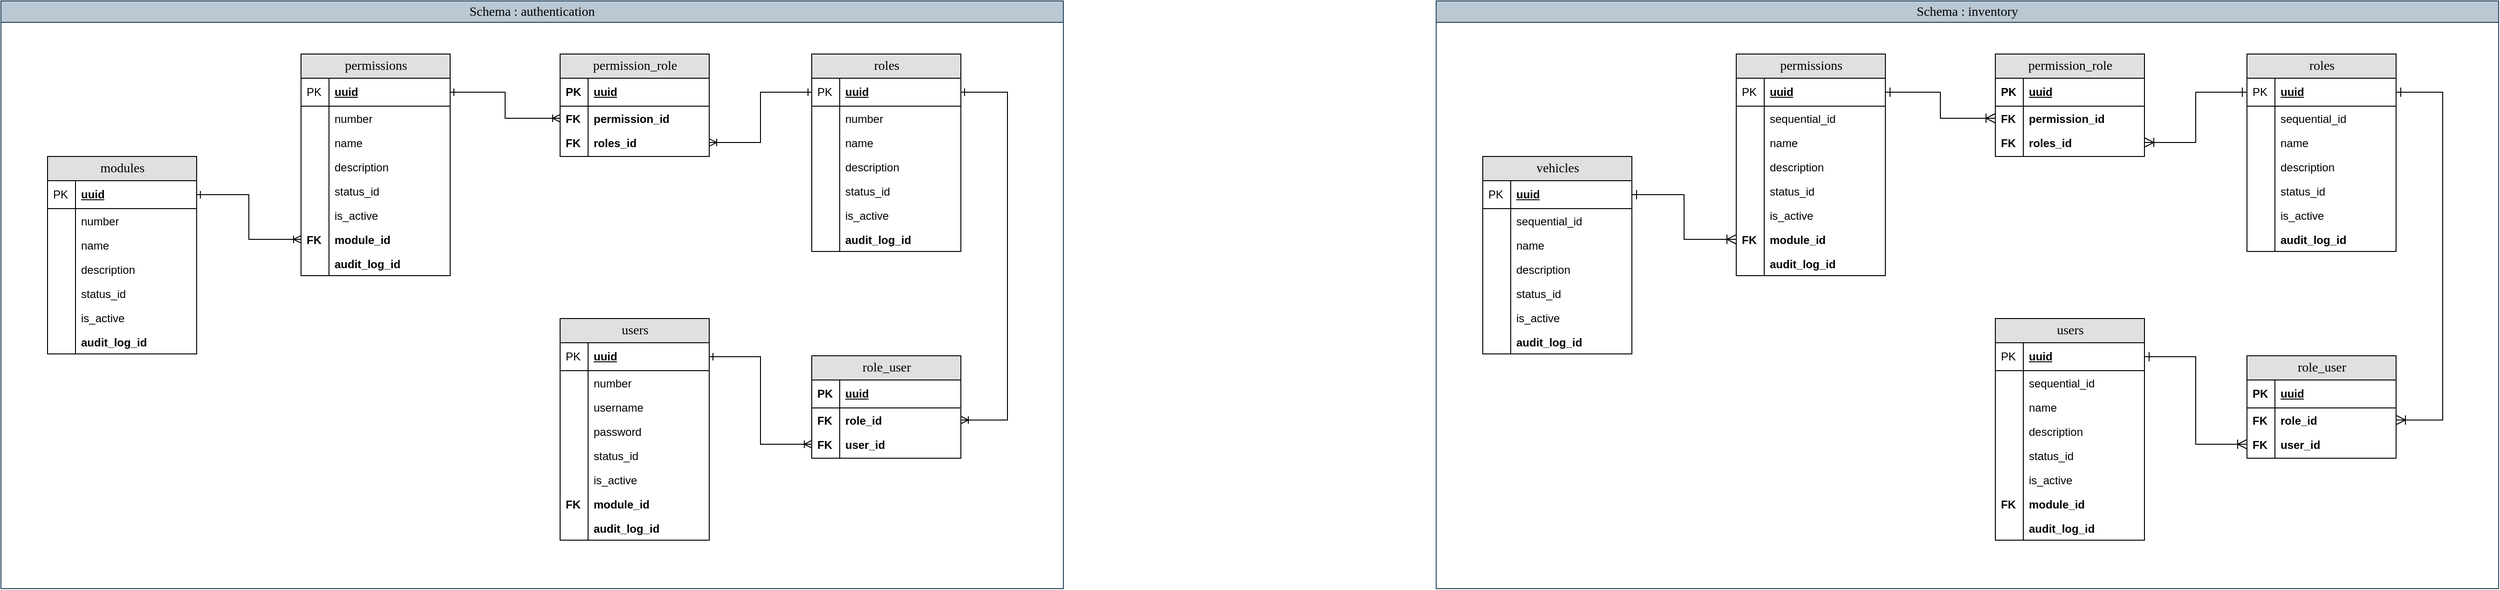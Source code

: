 <mxfile version="26.0.9">
  <diagram name="Page-1" id="e56a1550-8fbb-45ad-956c-1786394a9013">
    <mxGraphModel dx="1021" dy="650" grid="1" gridSize="10" guides="1" tooltips="1" connect="1" arrows="1" fold="1" page="1" pageScale="1" pageWidth="1100" pageHeight="850" background="none" math="0" shadow="0">
      <root>
        <mxCell id="0" />
        <mxCell id="1" parent="0" />
        <mxCell id="2sNQyhwjl9skV3czgOKs-1" value="&lt;font face=&quot;Verdana&quot;&gt;&lt;span style=&quot;font-size: 14px; font-weight: 400; text-wrap: nowrap;&quot;&gt;Schema : authentication&lt;/span&gt;&lt;/font&gt;" style="swimlane;whiteSpace=wrap;html=1;fillColor=#bac8d3;strokeColor=#23445d;startSize=23;" parent="1" vertex="1">
          <mxGeometry x="40" y="110" width="1140" height="631" as="geometry">
            <mxRectangle x="40" y="110" width="210" height="30" as="alternateBounds" />
          </mxGeometry>
        </mxCell>
        <mxCell id="2sNQyhwjl9skV3czgOKs-36" value="permissions" style="swimlane;html=1;fontStyle=0;childLayout=stackLayout;horizontal=1;startSize=26;fillColor=#e0e0e0;horizontalStack=0;resizeParent=1;resizeLast=0;collapsible=1;marginBottom=0;swimlaneFillColor=#ffffff;align=center;rounded=0;shadow=0;comic=0;labelBackgroundColor=none;strokeWidth=1;fontFamily=Verdana;fontSize=14" parent="2sNQyhwjl9skV3czgOKs-1" vertex="1">
          <mxGeometry x="322" y="57" width="160" height="238" as="geometry" />
        </mxCell>
        <mxCell id="2sNQyhwjl9skV3czgOKs-37" value="uuid" style="shape=partialRectangle;top=0;left=0;right=0;bottom=1;html=1;align=left;verticalAlign=middle;fillColor=none;spacingLeft=34;spacingRight=4;whiteSpace=wrap;overflow=hidden;rotatable=0;points=[[0,0.5],[1,0.5]];portConstraint=eastwest;dropTarget=0;fontStyle=5;" parent="2sNQyhwjl9skV3czgOKs-36" vertex="1">
          <mxGeometry y="26" width="160" height="30" as="geometry" />
        </mxCell>
        <mxCell id="2sNQyhwjl9skV3czgOKs-38" value="PK" style="shape=partialRectangle;top=0;left=0;bottom=0;html=1;fillColor=none;align=left;verticalAlign=middle;spacingLeft=4;spacingRight=4;whiteSpace=wrap;overflow=hidden;rotatable=0;points=[];portConstraint=eastwest;part=1;" parent="2sNQyhwjl9skV3czgOKs-37" vertex="1" connectable="0">
          <mxGeometry width="30" height="30" as="geometry" />
        </mxCell>
        <mxCell id="2sNQyhwjl9skV3czgOKs-39" value="number" style="shape=partialRectangle;top=0;left=0;right=0;bottom=0;html=1;align=left;verticalAlign=top;fillColor=none;spacingLeft=34;spacingRight=4;whiteSpace=wrap;overflow=hidden;rotatable=0;points=[[0,0.5],[1,0.5]];portConstraint=eastwest;dropTarget=0;" parent="2sNQyhwjl9skV3czgOKs-36" vertex="1">
          <mxGeometry y="56" width="160" height="26" as="geometry" />
        </mxCell>
        <mxCell id="2sNQyhwjl9skV3czgOKs-40" value="" style="shape=partialRectangle;top=0;left=0;bottom=0;html=1;fillColor=none;align=left;verticalAlign=top;spacingLeft=4;spacingRight=4;whiteSpace=wrap;overflow=hidden;rotatable=0;points=[];portConstraint=eastwest;part=1;" parent="2sNQyhwjl9skV3czgOKs-39" vertex="1" connectable="0">
          <mxGeometry width="30" height="26" as="geometry" />
        </mxCell>
        <mxCell id="2sNQyhwjl9skV3czgOKs-41" value="name" style="shape=partialRectangle;top=0;left=0;right=0;bottom=0;html=1;align=left;verticalAlign=top;fillColor=none;spacingLeft=34;spacingRight=4;whiteSpace=wrap;overflow=hidden;rotatable=0;points=[[0,0.5],[1,0.5]];portConstraint=eastwest;dropTarget=0;" parent="2sNQyhwjl9skV3czgOKs-36" vertex="1">
          <mxGeometry y="82" width="160" height="26" as="geometry" />
        </mxCell>
        <mxCell id="2sNQyhwjl9skV3czgOKs-42" value="" style="shape=partialRectangle;top=0;left=0;bottom=0;html=1;fillColor=none;align=left;verticalAlign=top;spacingLeft=4;spacingRight=4;whiteSpace=wrap;overflow=hidden;rotatable=0;points=[];portConstraint=eastwest;part=1;" parent="2sNQyhwjl9skV3czgOKs-41" vertex="1" connectable="0">
          <mxGeometry width="30" height="26" as="geometry" />
        </mxCell>
        <mxCell id="2sNQyhwjl9skV3czgOKs-43" value="description" style="shape=partialRectangle;top=0;left=0;right=0;bottom=0;html=1;align=left;verticalAlign=top;fillColor=none;spacingLeft=34;spacingRight=4;whiteSpace=wrap;overflow=hidden;rotatable=0;points=[[0,0.5],[1,0.5]];portConstraint=eastwest;dropTarget=0;" parent="2sNQyhwjl9skV3czgOKs-36" vertex="1">
          <mxGeometry y="108" width="160" height="26" as="geometry" />
        </mxCell>
        <mxCell id="2sNQyhwjl9skV3czgOKs-44" value="" style="shape=partialRectangle;top=0;left=0;bottom=0;html=1;fillColor=none;align=left;verticalAlign=top;spacingLeft=4;spacingRight=4;whiteSpace=wrap;overflow=hidden;rotatable=0;points=[];portConstraint=eastwest;part=1;" parent="2sNQyhwjl9skV3czgOKs-43" vertex="1" connectable="0">
          <mxGeometry width="30" height="26" as="geometry" />
        </mxCell>
        <mxCell id="2sNQyhwjl9skV3czgOKs-45" value="status_id" style="shape=partialRectangle;top=0;left=0;right=0;bottom=0;html=1;align=left;verticalAlign=top;fillColor=none;spacingLeft=34;spacingRight=4;whiteSpace=wrap;overflow=hidden;rotatable=0;points=[[0,0.5],[1,0.5]];portConstraint=eastwest;dropTarget=0;" parent="2sNQyhwjl9skV3czgOKs-36" vertex="1">
          <mxGeometry y="134" width="160" height="26" as="geometry" />
        </mxCell>
        <mxCell id="2sNQyhwjl9skV3czgOKs-46" value="" style="shape=partialRectangle;top=0;left=0;bottom=0;html=1;fillColor=none;align=left;verticalAlign=top;spacingLeft=4;spacingRight=4;whiteSpace=wrap;overflow=hidden;rotatable=0;points=[];portConstraint=eastwest;part=1;" parent="2sNQyhwjl9skV3czgOKs-45" vertex="1" connectable="0">
          <mxGeometry width="30" height="26" as="geometry" />
        </mxCell>
        <mxCell id="2sNQyhwjl9skV3czgOKs-47" value="is_active" style="shape=partialRectangle;top=0;left=0;right=0;bottom=0;html=1;align=left;verticalAlign=top;fillColor=none;spacingLeft=34;spacingRight=4;whiteSpace=wrap;overflow=hidden;rotatable=0;points=[[0,0.5],[1,0.5]];portConstraint=eastwest;dropTarget=0;" parent="2sNQyhwjl9skV3czgOKs-36" vertex="1">
          <mxGeometry y="160" width="160" height="26" as="geometry" />
        </mxCell>
        <mxCell id="2sNQyhwjl9skV3czgOKs-48" value="" style="shape=partialRectangle;top=0;left=0;bottom=0;html=1;fillColor=none;align=left;verticalAlign=top;spacingLeft=4;spacingRight=4;whiteSpace=wrap;overflow=hidden;rotatable=0;points=[];portConstraint=eastwest;part=1;" parent="2sNQyhwjl9skV3czgOKs-47" vertex="1" connectable="0">
          <mxGeometry width="30" height="26" as="geometry" />
        </mxCell>
        <mxCell id="2sNQyhwjl9skV3czgOKs-52" value="&lt;b&gt;module_id&lt;/b&gt;" style="shape=partialRectangle;top=0;left=0;right=0;bottom=0;html=1;align=left;verticalAlign=top;fillColor=none;spacingLeft=34;spacingRight=4;whiteSpace=wrap;overflow=hidden;rotatable=0;points=[[0,0.5],[1,0.5]];portConstraint=eastwest;dropTarget=0;" parent="2sNQyhwjl9skV3czgOKs-36" vertex="1">
          <mxGeometry y="186" width="160" height="26" as="geometry" />
        </mxCell>
        <mxCell id="2sNQyhwjl9skV3czgOKs-53" value="&lt;b&gt;FK&lt;/b&gt;" style="shape=partialRectangle;top=0;left=0;bottom=0;html=1;fillColor=none;align=left;verticalAlign=top;spacingLeft=4;spacingRight=4;whiteSpace=wrap;overflow=hidden;rotatable=0;points=[];portConstraint=eastwest;part=1;" parent="2sNQyhwjl9skV3czgOKs-52" vertex="1" connectable="0">
          <mxGeometry width="30" height="26" as="geometry" />
        </mxCell>
        <mxCell id="2sNQyhwjl9skV3czgOKs-49" value="&lt;b&gt;audit_log_id&lt;/b&gt;" style="shape=partialRectangle;top=0;left=0;right=0;bottom=0;html=1;align=left;verticalAlign=top;fillColor=none;spacingLeft=34;spacingRight=4;whiteSpace=wrap;overflow=hidden;rotatable=0;points=[[0,0.5],[1,0.5]];portConstraint=eastwest;dropTarget=0;" parent="2sNQyhwjl9skV3czgOKs-36" vertex="1">
          <mxGeometry y="212" width="160" height="26" as="geometry" />
        </mxCell>
        <mxCell id="2sNQyhwjl9skV3czgOKs-50" value="" style="shape=partialRectangle;top=0;left=0;bottom=0;html=1;fillColor=none;align=left;verticalAlign=top;spacingLeft=4;spacingRight=4;whiteSpace=wrap;overflow=hidden;rotatable=0;points=[];portConstraint=eastwest;part=1;" parent="2sNQyhwjl9skV3czgOKs-49" vertex="1" connectable="0">
          <mxGeometry width="30" height="26" as="geometry" />
        </mxCell>
        <mxCell id="2sNQyhwjl9skV3czgOKs-74" value="roles" style="swimlane;html=1;fontStyle=0;childLayout=stackLayout;horizontal=1;startSize=26;fillColor=#e0e0e0;horizontalStack=0;resizeParent=1;resizeLast=0;collapsible=1;marginBottom=0;swimlaneFillColor=#ffffff;align=center;rounded=0;shadow=0;comic=0;labelBackgroundColor=none;strokeWidth=1;fontFamily=Verdana;fontSize=14" parent="2sNQyhwjl9skV3czgOKs-1" vertex="1">
          <mxGeometry x="870" y="57" width="160" height="212" as="geometry" />
        </mxCell>
        <mxCell id="2sNQyhwjl9skV3czgOKs-75" value="uuid" style="shape=partialRectangle;top=0;left=0;right=0;bottom=1;html=1;align=left;verticalAlign=middle;fillColor=none;spacingLeft=34;spacingRight=4;whiteSpace=wrap;overflow=hidden;rotatable=0;points=[[0,0.5],[1,0.5]];portConstraint=eastwest;dropTarget=0;fontStyle=5;" parent="2sNQyhwjl9skV3czgOKs-74" vertex="1">
          <mxGeometry y="26" width="160" height="30" as="geometry" />
        </mxCell>
        <mxCell id="2sNQyhwjl9skV3czgOKs-76" value="PK" style="shape=partialRectangle;top=0;left=0;bottom=0;html=1;fillColor=none;align=left;verticalAlign=middle;spacingLeft=4;spacingRight=4;whiteSpace=wrap;overflow=hidden;rotatable=0;points=[];portConstraint=eastwest;part=1;" parent="2sNQyhwjl9skV3czgOKs-75" vertex="1" connectable="0">
          <mxGeometry width="30" height="30" as="geometry" />
        </mxCell>
        <mxCell id="2sNQyhwjl9skV3czgOKs-77" value="number" style="shape=partialRectangle;top=0;left=0;right=0;bottom=0;html=1;align=left;verticalAlign=top;fillColor=none;spacingLeft=34;spacingRight=4;whiteSpace=wrap;overflow=hidden;rotatable=0;points=[[0,0.5],[1,0.5]];portConstraint=eastwest;dropTarget=0;" parent="2sNQyhwjl9skV3czgOKs-74" vertex="1">
          <mxGeometry y="56" width="160" height="26" as="geometry" />
        </mxCell>
        <mxCell id="2sNQyhwjl9skV3czgOKs-78" value="" style="shape=partialRectangle;top=0;left=0;bottom=0;html=1;fillColor=none;align=left;verticalAlign=top;spacingLeft=4;spacingRight=4;whiteSpace=wrap;overflow=hidden;rotatable=0;points=[];portConstraint=eastwest;part=1;" parent="2sNQyhwjl9skV3czgOKs-77" vertex="1" connectable="0">
          <mxGeometry width="30" height="26" as="geometry" />
        </mxCell>
        <mxCell id="2sNQyhwjl9skV3czgOKs-79" value="name" style="shape=partialRectangle;top=0;left=0;right=0;bottom=0;html=1;align=left;verticalAlign=top;fillColor=none;spacingLeft=34;spacingRight=4;whiteSpace=wrap;overflow=hidden;rotatable=0;points=[[0,0.5],[1,0.5]];portConstraint=eastwest;dropTarget=0;" parent="2sNQyhwjl9skV3czgOKs-74" vertex="1">
          <mxGeometry y="82" width="160" height="26" as="geometry" />
        </mxCell>
        <mxCell id="2sNQyhwjl9skV3czgOKs-80" value="" style="shape=partialRectangle;top=0;left=0;bottom=0;html=1;fillColor=none;align=left;verticalAlign=top;spacingLeft=4;spacingRight=4;whiteSpace=wrap;overflow=hidden;rotatable=0;points=[];portConstraint=eastwest;part=1;" parent="2sNQyhwjl9skV3czgOKs-79" vertex="1" connectable="0">
          <mxGeometry width="30" height="26" as="geometry" />
        </mxCell>
        <mxCell id="2sNQyhwjl9skV3czgOKs-81" value="description" style="shape=partialRectangle;top=0;left=0;right=0;bottom=0;html=1;align=left;verticalAlign=top;fillColor=none;spacingLeft=34;spacingRight=4;whiteSpace=wrap;overflow=hidden;rotatable=0;points=[[0,0.5],[1,0.5]];portConstraint=eastwest;dropTarget=0;" parent="2sNQyhwjl9skV3czgOKs-74" vertex="1">
          <mxGeometry y="108" width="160" height="26" as="geometry" />
        </mxCell>
        <mxCell id="2sNQyhwjl9skV3czgOKs-82" value="" style="shape=partialRectangle;top=0;left=0;bottom=0;html=1;fillColor=none;align=left;verticalAlign=top;spacingLeft=4;spacingRight=4;whiteSpace=wrap;overflow=hidden;rotatable=0;points=[];portConstraint=eastwest;part=1;" parent="2sNQyhwjl9skV3czgOKs-81" vertex="1" connectable="0">
          <mxGeometry width="30" height="26" as="geometry" />
        </mxCell>
        <mxCell id="2sNQyhwjl9skV3czgOKs-83" value="status_id" style="shape=partialRectangle;top=0;left=0;right=0;bottom=0;html=1;align=left;verticalAlign=top;fillColor=none;spacingLeft=34;spacingRight=4;whiteSpace=wrap;overflow=hidden;rotatable=0;points=[[0,0.5],[1,0.5]];portConstraint=eastwest;dropTarget=0;" parent="2sNQyhwjl9skV3czgOKs-74" vertex="1">
          <mxGeometry y="134" width="160" height="26" as="geometry" />
        </mxCell>
        <mxCell id="2sNQyhwjl9skV3czgOKs-84" value="" style="shape=partialRectangle;top=0;left=0;bottom=0;html=1;fillColor=none;align=left;verticalAlign=top;spacingLeft=4;spacingRight=4;whiteSpace=wrap;overflow=hidden;rotatable=0;points=[];portConstraint=eastwest;part=1;" parent="2sNQyhwjl9skV3czgOKs-83" vertex="1" connectable="0">
          <mxGeometry width="30" height="26" as="geometry" />
        </mxCell>
        <mxCell id="2sNQyhwjl9skV3czgOKs-85" value="is_active" style="shape=partialRectangle;top=0;left=0;right=0;bottom=0;html=1;align=left;verticalAlign=top;fillColor=none;spacingLeft=34;spacingRight=4;whiteSpace=wrap;overflow=hidden;rotatable=0;points=[[0,0.5],[1,0.5]];portConstraint=eastwest;dropTarget=0;" parent="2sNQyhwjl9skV3czgOKs-74" vertex="1">
          <mxGeometry y="160" width="160" height="26" as="geometry" />
        </mxCell>
        <mxCell id="2sNQyhwjl9skV3czgOKs-86" value="" style="shape=partialRectangle;top=0;left=0;bottom=0;html=1;fillColor=none;align=left;verticalAlign=top;spacingLeft=4;spacingRight=4;whiteSpace=wrap;overflow=hidden;rotatable=0;points=[];portConstraint=eastwest;part=1;" parent="2sNQyhwjl9skV3czgOKs-85" vertex="1" connectable="0">
          <mxGeometry width="30" height="26" as="geometry" />
        </mxCell>
        <mxCell id="2sNQyhwjl9skV3czgOKs-87" value="&lt;b&gt;audit_log_id&lt;/b&gt;" style="shape=partialRectangle;top=0;left=0;right=0;bottom=0;html=1;align=left;verticalAlign=top;fillColor=none;spacingLeft=34;spacingRight=4;whiteSpace=wrap;overflow=hidden;rotatable=0;points=[[0,0.5],[1,0.5]];portConstraint=eastwest;dropTarget=0;" parent="2sNQyhwjl9skV3czgOKs-74" vertex="1">
          <mxGeometry y="186" width="160" height="26" as="geometry" />
        </mxCell>
        <mxCell id="2sNQyhwjl9skV3czgOKs-88" value="" style="shape=partialRectangle;top=0;left=0;bottom=0;html=1;fillColor=none;align=left;verticalAlign=top;spacingLeft=4;spacingRight=4;whiteSpace=wrap;overflow=hidden;rotatable=0;points=[];portConstraint=eastwest;part=1;" parent="2sNQyhwjl9skV3czgOKs-87" vertex="1" connectable="0">
          <mxGeometry width="30" height="26" as="geometry" />
        </mxCell>
        <mxCell id="2sNQyhwjl9skV3czgOKs-89" value="permission_role" style="swimlane;html=1;fontStyle=0;childLayout=stackLayout;horizontal=1;startSize=26;fillColor=#e0e0e0;horizontalStack=0;resizeParent=1;resizeLast=0;collapsible=1;marginBottom=0;swimlaneFillColor=#ffffff;align=center;rounded=0;shadow=0;comic=0;labelBackgroundColor=none;strokeWidth=1;fontFamily=Verdana;fontSize=14" parent="2sNQyhwjl9skV3czgOKs-1" vertex="1">
          <mxGeometry x="600" y="57" width="160" height="110" as="geometry" />
        </mxCell>
        <mxCell id="2sNQyhwjl9skV3czgOKs-90" value="uuid" style="shape=partialRectangle;top=0;left=0;right=0;bottom=1;html=1;align=left;verticalAlign=middle;fillColor=none;spacingLeft=34;spacingRight=4;whiteSpace=wrap;overflow=hidden;rotatable=0;points=[[0,0.5],[1,0.5]];portConstraint=eastwest;dropTarget=0;fontStyle=5;" parent="2sNQyhwjl9skV3czgOKs-89" vertex="1">
          <mxGeometry y="26" width="160" height="30" as="geometry" />
        </mxCell>
        <mxCell id="2sNQyhwjl9skV3czgOKs-91" value="&lt;b&gt;PK&lt;/b&gt;" style="shape=partialRectangle;top=0;left=0;bottom=0;html=1;fillColor=none;align=left;verticalAlign=middle;spacingLeft=4;spacingRight=4;whiteSpace=wrap;overflow=hidden;rotatable=0;points=[];portConstraint=eastwest;part=1;" parent="2sNQyhwjl9skV3czgOKs-90" vertex="1" connectable="0">
          <mxGeometry width="30" height="30" as="geometry" />
        </mxCell>
        <mxCell id="2sNQyhwjl9skV3czgOKs-92" value="&lt;b&gt;permission_id&lt;/b&gt;" style="shape=partialRectangle;top=0;left=0;right=0;bottom=0;html=1;align=left;verticalAlign=top;fillColor=none;spacingLeft=34;spacingRight=4;whiteSpace=wrap;overflow=hidden;rotatable=0;points=[[0,0.5],[1,0.5]];portConstraint=eastwest;dropTarget=0;" parent="2sNQyhwjl9skV3czgOKs-89" vertex="1">
          <mxGeometry y="56" width="160" height="26" as="geometry" />
        </mxCell>
        <mxCell id="2sNQyhwjl9skV3czgOKs-93" value="&lt;b&gt;FK&lt;/b&gt;" style="shape=partialRectangle;top=0;left=0;bottom=0;html=1;fillColor=none;align=left;verticalAlign=top;spacingLeft=4;spacingRight=4;whiteSpace=wrap;overflow=hidden;rotatable=0;points=[];portConstraint=eastwest;part=1;" parent="2sNQyhwjl9skV3czgOKs-92" vertex="1" connectable="0">
          <mxGeometry width="30" height="26" as="geometry" />
        </mxCell>
        <mxCell id="2sNQyhwjl9skV3czgOKs-94" value="&lt;b&gt;roles_id&lt;/b&gt;" style="shape=partialRectangle;top=0;left=0;right=0;bottom=0;html=1;align=left;verticalAlign=top;fillColor=none;spacingLeft=34;spacingRight=4;whiteSpace=wrap;overflow=hidden;rotatable=0;points=[[0,0.5],[1,0.5]];portConstraint=eastwest;dropTarget=0;" parent="2sNQyhwjl9skV3czgOKs-89" vertex="1">
          <mxGeometry y="82" width="160" height="26" as="geometry" />
        </mxCell>
        <mxCell id="2sNQyhwjl9skV3czgOKs-95" value="&lt;b&gt;FK&lt;/b&gt;" style="shape=partialRectangle;top=0;left=0;bottom=0;html=1;fillColor=none;align=left;verticalAlign=top;spacingLeft=4;spacingRight=4;whiteSpace=wrap;overflow=hidden;rotatable=0;points=[];portConstraint=eastwest;part=1;" parent="2sNQyhwjl9skV3czgOKs-94" vertex="1" connectable="0">
          <mxGeometry width="30" height="26" as="geometry" />
        </mxCell>
        <mxCell id="2sNQyhwjl9skV3czgOKs-98" value="" style="shape=partialRectangle;top=0;left=0;right=0;bottom=0;html=1;align=left;verticalAlign=top;fillColor=none;spacingLeft=34;spacingRight=4;whiteSpace=wrap;overflow=hidden;rotatable=0;points=[[0,0.5],[1,0.5]];portConstraint=eastwest;dropTarget=0;" parent="2sNQyhwjl9skV3czgOKs-89" vertex="1">
          <mxGeometry y="108" width="160" height="2" as="geometry" />
        </mxCell>
        <mxCell id="2sNQyhwjl9skV3czgOKs-99" value="" style="shape=partialRectangle;top=0;left=0;bottom=0;html=1;fillColor=none;align=left;verticalAlign=top;spacingLeft=4;spacingRight=4;whiteSpace=wrap;overflow=hidden;rotatable=0;points=[];portConstraint=eastwest;part=1;" parent="2sNQyhwjl9skV3czgOKs-98" vertex="1" connectable="0">
          <mxGeometry width="30" height="2" as="geometry" />
        </mxCell>
        <mxCell id="2sNQyhwjl9skV3czgOKs-103" style="edgeStyle=orthogonalEdgeStyle;shape=connector;rounded=0;orthogonalLoop=1;jettySize=auto;html=1;exitX=1;exitY=0.5;exitDx=0;exitDy=0;entryX=0;entryY=0.5;entryDx=0;entryDy=0;strokeColor=default;align=center;verticalAlign=middle;fontFamily=Helvetica;fontSize=11;fontColor=default;labelBackgroundColor=default;startArrow=ERone;startFill=0;endArrow=ERoneToMany;endFill=0;" parent="2sNQyhwjl9skV3czgOKs-1" source="2sNQyhwjl9skV3czgOKs-37" target="2sNQyhwjl9skV3czgOKs-92" edge="1">
          <mxGeometry relative="1" as="geometry" />
        </mxCell>
        <mxCell id="2sNQyhwjl9skV3czgOKs-104" style="edgeStyle=orthogonalEdgeStyle;shape=connector;rounded=0;orthogonalLoop=1;jettySize=auto;html=1;entryX=1;entryY=0.5;entryDx=0;entryDy=0;strokeColor=default;align=center;verticalAlign=middle;fontFamily=Helvetica;fontSize=11;fontColor=default;labelBackgroundColor=default;startArrow=ERone;startFill=0;endArrow=ERoneToMany;endFill=0;" parent="2sNQyhwjl9skV3czgOKs-1" source="2sNQyhwjl9skV3czgOKs-75" target="2sNQyhwjl9skV3czgOKs-94" edge="1">
          <mxGeometry relative="1" as="geometry" />
        </mxCell>
        <mxCell id="2sNQyhwjl9skV3czgOKs-105" value="users" style="swimlane;html=1;fontStyle=0;childLayout=stackLayout;horizontal=1;startSize=26;fillColor=#e0e0e0;horizontalStack=0;resizeParent=1;resizeLast=0;collapsible=1;marginBottom=0;swimlaneFillColor=#ffffff;align=center;rounded=0;shadow=0;comic=0;labelBackgroundColor=none;strokeWidth=1;fontFamily=Verdana;fontSize=14" parent="2sNQyhwjl9skV3czgOKs-1" vertex="1">
          <mxGeometry x="600" y="341" width="160" height="238" as="geometry" />
        </mxCell>
        <mxCell id="2sNQyhwjl9skV3czgOKs-106" value="uuid" style="shape=partialRectangle;top=0;left=0;right=0;bottom=1;html=1;align=left;verticalAlign=middle;fillColor=none;spacingLeft=34;spacingRight=4;whiteSpace=wrap;overflow=hidden;rotatable=0;points=[[0,0.5],[1,0.5]];portConstraint=eastwest;dropTarget=0;fontStyle=5;" parent="2sNQyhwjl9skV3czgOKs-105" vertex="1">
          <mxGeometry y="26" width="160" height="30" as="geometry" />
        </mxCell>
        <mxCell id="2sNQyhwjl9skV3czgOKs-107" value="PK" style="shape=partialRectangle;top=0;left=0;bottom=0;html=1;fillColor=none;align=left;verticalAlign=middle;spacingLeft=4;spacingRight=4;whiteSpace=wrap;overflow=hidden;rotatable=0;points=[];portConstraint=eastwest;part=1;" parent="2sNQyhwjl9skV3czgOKs-106" vertex="1" connectable="0">
          <mxGeometry width="30" height="30" as="geometry" />
        </mxCell>
        <mxCell id="2sNQyhwjl9skV3czgOKs-108" value="number" style="shape=partialRectangle;top=0;left=0;right=0;bottom=0;html=1;align=left;verticalAlign=top;fillColor=none;spacingLeft=34;spacingRight=4;whiteSpace=wrap;overflow=hidden;rotatable=0;points=[[0,0.5],[1,0.5]];portConstraint=eastwest;dropTarget=0;" parent="2sNQyhwjl9skV3czgOKs-105" vertex="1">
          <mxGeometry y="56" width="160" height="26" as="geometry" />
        </mxCell>
        <mxCell id="2sNQyhwjl9skV3czgOKs-109" value="" style="shape=partialRectangle;top=0;left=0;bottom=0;html=1;fillColor=none;align=left;verticalAlign=top;spacingLeft=4;spacingRight=4;whiteSpace=wrap;overflow=hidden;rotatable=0;points=[];portConstraint=eastwest;part=1;" parent="2sNQyhwjl9skV3czgOKs-108" vertex="1" connectable="0">
          <mxGeometry width="30" height="26" as="geometry" />
        </mxCell>
        <mxCell id="2sNQyhwjl9skV3czgOKs-110" value="username" style="shape=partialRectangle;top=0;left=0;right=0;bottom=0;html=1;align=left;verticalAlign=top;fillColor=none;spacingLeft=34;spacingRight=4;whiteSpace=wrap;overflow=hidden;rotatable=0;points=[[0,0.5],[1,0.5]];portConstraint=eastwest;dropTarget=0;" parent="2sNQyhwjl9skV3czgOKs-105" vertex="1">
          <mxGeometry y="82" width="160" height="26" as="geometry" />
        </mxCell>
        <mxCell id="2sNQyhwjl9skV3czgOKs-111" value="" style="shape=partialRectangle;top=0;left=0;bottom=0;html=1;fillColor=none;align=left;verticalAlign=top;spacingLeft=4;spacingRight=4;whiteSpace=wrap;overflow=hidden;rotatable=0;points=[];portConstraint=eastwest;part=1;" parent="2sNQyhwjl9skV3czgOKs-110" vertex="1" connectable="0">
          <mxGeometry width="30" height="26" as="geometry" />
        </mxCell>
        <mxCell id="2sNQyhwjl9skV3czgOKs-112" value="password" style="shape=partialRectangle;top=0;left=0;right=0;bottom=0;html=1;align=left;verticalAlign=top;fillColor=none;spacingLeft=34;spacingRight=4;whiteSpace=wrap;overflow=hidden;rotatable=0;points=[[0,0.5],[1,0.5]];portConstraint=eastwest;dropTarget=0;" parent="2sNQyhwjl9skV3czgOKs-105" vertex="1">
          <mxGeometry y="108" width="160" height="26" as="geometry" />
        </mxCell>
        <mxCell id="2sNQyhwjl9skV3czgOKs-113" value="" style="shape=partialRectangle;top=0;left=0;bottom=0;html=1;fillColor=none;align=left;verticalAlign=top;spacingLeft=4;spacingRight=4;whiteSpace=wrap;overflow=hidden;rotatable=0;points=[];portConstraint=eastwest;part=1;" parent="2sNQyhwjl9skV3czgOKs-112" vertex="1" connectable="0">
          <mxGeometry width="30" height="26" as="geometry" />
        </mxCell>
        <mxCell id="2sNQyhwjl9skV3czgOKs-114" value="status_id" style="shape=partialRectangle;top=0;left=0;right=0;bottom=0;html=1;align=left;verticalAlign=top;fillColor=none;spacingLeft=34;spacingRight=4;whiteSpace=wrap;overflow=hidden;rotatable=0;points=[[0,0.5],[1,0.5]];portConstraint=eastwest;dropTarget=0;" parent="2sNQyhwjl9skV3czgOKs-105" vertex="1">
          <mxGeometry y="134" width="160" height="26" as="geometry" />
        </mxCell>
        <mxCell id="2sNQyhwjl9skV3czgOKs-115" value="" style="shape=partialRectangle;top=0;left=0;bottom=0;html=1;fillColor=none;align=left;verticalAlign=top;spacingLeft=4;spacingRight=4;whiteSpace=wrap;overflow=hidden;rotatable=0;points=[];portConstraint=eastwest;part=1;" parent="2sNQyhwjl9skV3czgOKs-114" vertex="1" connectable="0">
          <mxGeometry width="30" height="26" as="geometry" />
        </mxCell>
        <mxCell id="2sNQyhwjl9skV3czgOKs-116" value="is_active" style="shape=partialRectangle;top=0;left=0;right=0;bottom=0;html=1;align=left;verticalAlign=top;fillColor=none;spacingLeft=34;spacingRight=4;whiteSpace=wrap;overflow=hidden;rotatable=0;points=[[0,0.5],[1,0.5]];portConstraint=eastwest;dropTarget=0;" parent="2sNQyhwjl9skV3czgOKs-105" vertex="1">
          <mxGeometry y="160" width="160" height="26" as="geometry" />
        </mxCell>
        <mxCell id="2sNQyhwjl9skV3czgOKs-117" value="" style="shape=partialRectangle;top=0;left=0;bottom=0;html=1;fillColor=none;align=left;verticalAlign=top;spacingLeft=4;spacingRight=4;whiteSpace=wrap;overflow=hidden;rotatable=0;points=[];portConstraint=eastwest;part=1;" parent="2sNQyhwjl9skV3czgOKs-116" vertex="1" connectable="0">
          <mxGeometry width="30" height="26" as="geometry" />
        </mxCell>
        <mxCell id="2sNQyhwjl9skV3czgOKs-118" value="&lt;b&gt;module_id&lt;/b&gt;" style="shape=partialRectangle;top=0;left=0;right=0;bottom=0;html=1;align=left;verticalAlign=top;fillColor=none;spacingLeft=34;spacingRight=4;whiteSpace=wrap;overflow=hidden;rotatable=0;points=[[0,0.5],[1,0.5]];portConstraint=eastwest;dropTarget=0;" parent="2sNQyhwjl9skV3czgOKs-105" vertex="1">
          <mxGeometry y="186" width="160" height="26" as="geometry" />
        </mxCell>
        <mxCell id="2sNQyhwjl9skV3czgOKs-119" value="&lt;b&gt;FK&lt;/b&gt;" style="shape=partialRectangle;top=0;left=0;bottom=0;html=1;fillColor=none;align=left;verticalAlign=top;spacingLeft=4;spacingRight=4;whiteSpace=wrap;overflow=hidden;rotatable=0;points=[];portConstraint=eastwest;part=1;" parent="2sNQyhwjl9skV3czgOKs-118" vertex="1" connectable="0">
          <mxGeometry width="30" height="26" as="geometry" />
        </mxCell>
        <mxCell id="2sNQyhwjl9skV3czgOKs-120" value="&lt;b&gt;audit_log_id&lt;/b&gt;" style="shape=partialRectangle;top=0;left=0;right=0;bottom=0;html=1;align=left;verticalAlign=top;fillColor=none;spacingLeft=34;spacingRight=4;whiteSpace=wrap;overflow=hidden;rotatable=0;points=[[0,0.5],[1,0.5]];portConstraint=eastwest;dropTarget=0;" parent="2sNQyhwjl9skV3czgOKs-105" vertex="1">
          <mxGeometry y="212" width="160" height="26" as="geometry" />
        </mxCell>
        <mxCell id="2sNQyhwjl9skV3czgOKs-121" value="" style="shape=partialRectangle;top=0;left=0;bottom=0;html=1;fillColor=none;align=left;verticalAlign=top;spacingLeft=4;spacingRight=4;whiteSpace=wrap;overflow=hidden;rotatable=0;points=[];portConstraint=eastwest;part=1;" parent="2sNQyhwjl9skV3czgOKs-120" vertex="1" connectable="0">
          <mxGeometry width="30" height="26" as="geometry" />
        </mxCell>
        <mxCell id="2sNQyhwjl9skV3czgOKs-122" value="role_user" style="swimlane;html=1;fontStyle=0;childLayout=stackLayout;horizontal=1;startSize=26;fillColor=#e0e0e0;horizontalStack=0;resizeParent=1;resizeLast=0;collapsible=1;marginBottom=0;swimlaneFillColor=#ffffff;align=center;rounded=0;shadow=0;comic=0;labelBackgroundColor=none;strokeWidth=1;fontFamily=Verdana;fontSize=14" parent="2sNQyhwjl9skV3czgOKs-1" vertex="1">
          <mxGeometry x="870" y="381" width="160" height="110" as="geometry" />
        </mxCell>
        <mxCell id="2sNQyhwjl9skV3czgOKs-123" value="uuid" style="shape=partialRectangle;top=0;left=0;right=0;bottom=1;html=1;align=left;verticalAlign=middle;fillColor=none;spacingLeft=34;spacingRight=4;whiteSpace=wrap;overflow=hidden;rotatable=0;points=[[0,0.5],[1,0.5]];portConstraint=eastwest;dropTarget=0;fontStyle=5;" parent="2sNQyhwjl9skV3czgOKs-122" vertex="1">
          <mxGeometry y="26" width="160" height="30" as="geometry" />
        </mxCell>
        <mxCell id="2sNQyhwjl9skV3czgOKs-124" value="&lt;b&gt;PK&lt;/b&gt;" style="shape=partialRectangle;top=0;left=0;bottom=0;html=1;fillColor=none;align=left;verticalAlign=middle;spacingLeft=4;spacingRight=4;whiteSpace=wrap;overflow=hidden;rotatable=0;points=[];portConstraint=eastwest;part=1;" parent="2sNQyhwjl9skV3czgOKs-123" vertex="1" connectable="0">
          <mxGeometry width="30" height="30" as="geometry" />
        </mxCell>
        <mxCell id="2sNQyhwjl9skV3czgOKs-125" value="&lt;b&gt;role_id&lt;/b&gt;" style="shape=partialRectangle;top=0;left=0;right=0;bottom=0;html=1;align=left;verticalAlign=top;fillColor=none;spacingLeft=34;spacingRight=4;whiteSpace=wrap;overflow=hidden;rotatable=0;points=[[0,0.5],[1,0.5]];portConstraint=eastwest;dropTarget=0;" parent="2sNQyhwjl9skV3czgOKs-122" vertex="1">
          <mxGeometry y="56" width="160" height="26" as="geometry" />
        </mxCell>
        <mxCell id="2sNQyhwjl9skV3czgOKs-126" value="&lt;b&gt;FK&lt;/b&gt;" style="shape=partialRectangle;top=0;left=0;bottom=0;html=1;fillColor=none;align=left;verticalAlign=top;spacingLeft=4;spacingRight=4;whiteSpace=wrap;overflow=hidden;rotatable=0;points=[];portConstraint=eastwest;part=1;" parent="2sNQyhwjl9skV3czgOKs-125" vertex="1" connectable="0">
          <mxGeometry width="30" height="26" as="geometry" />
        </mxCell>
        <mxCell id="2sNQyhwjl9skV3czgOKs-127" value="&lt;b&gt;user_id&lt;/b&gt;" style="shape=partialRectangle;top=0;left=0;right=0;bottom=0;html=1;align=left;verticalAlign=top;fillColor=none;spacingLeft=34;spacingRight=4;whiteSpace=wrap;overflow=hidden;rotatable=0;points=[[0,0.5],[1,0.5]];portConstraint=eastwest;dropTarget=0;" parent="2sNQyhwjl9skV3czgOKs-122" vertex="1">
          <mxGeometry y="82" width="160" height="26" as="geometry" />
        </mxCell>
        <mxCell id="2sNQyhwjl9skV3czgOKs-128" value="&lt;b&gt;FK&lt;/b&gt;" style="shape=partialRectangle;top=0;left=0;bottom=0;html=1;fillColor=none;align=left;verticalAlign=top;spacingLeft=4;spacingRight=4;whiteSpace=wrap;overflow=hidden;rotatable=0;points=[];portConstraint=eastwest;part=1;" parent="2sNQyhwjl9skV3czgOKs-127" vertex="1" connectable="0">
          <mxGeometry width="30" height="26" as="geometry" />
        </mxCell>
        <mxCell id="2sNQyhwjl9skV3czgOKs-129" value="" style="shape=partialRectangle;top=0;left=0;right=0;bottom=0;html=1;align=left;verticalAlign=top;fillColor=none;spacingLeft=34;spacingRight=4;whiteSpace=wrap;overflow=hidden;rotatable=0;points=[[0,0.5],[1,0.5]];portConstraint=eastwest;dropTarget=0;" parent="2sNQyhwjl9skV3czgOKs-122" vertex="1">
          <mxGeometry y="108" width="160" height="2" as="geometry" />
        </mxCell>
        <mxCell id="2sNQyhwjl9skV3czgOKs-130" value="" style="shape=partialRectangle;top=0;left=0;bottom=0;html=1;fillColor=none;align=left;verticalAlign=top;spacingLeft=4;spacingRight=4;whiteSpace=wrap;overflow=hidden;rotatable=0;points=[];portConstraint=eastwest;part=1;" parent="2sNQyhwjl9skV3czgOKs-129" vertex="1" connectable="0">
          <mxGeometry width="30" height="2" as="geometry" />
        </mxCell>
        <mxCell id="2sNQyhwjl9skV3czgOKs-131" style="edgeStyle=orthogonalEdgeStyle;shape=connector;rounded=0;orthogonalLoop=1;jettySize=auto;html=1;entryX=1;entryY=0.5;entryDx=0;entryDy=0;strokeColor=default;align=center;verticalAlign=middle;fontFamily=Helvetica;fontSize=11;fontColor=default;labelBackgroundColor=default;startArrow=ERone;startFill=0;endArrow=ERoneToMany;endFill=0;exitX=1;exitY=0.5;exitDx=0;exitDy=0;" parent="2sNQyhwjl9skV3czgOKs-1" source="2sNQyhwjl9skV3czgOKs-75" target="2sNQyhwjl9skV3czgOKs-125" edge="1">
          <mxGeometry relative="1" as="geometry">
            <Array as="points">
              <mxPoint x="1080" y="98" />
              <mxPoint x="1080" y="450" />
            </Array>
          </mxGeometry>
        </mxCell>
        <mxCell id="2sNQyhwjl9skV3czgOKs-132" style="edgeStyle=orthogonalEdgeStyle;shape=connector;rounded=0;orthogonalLoop=1;jettySize=auto;html=1;entryX=0;entryY=0.5;entryDx=0;entryDy=0;strokeColor=default;align=center;verticalAlign=middle;fontFamily=Helvetica;fontSize=11;fontColor=default;labelBackgroundColor=default;startArrow=ERone;startFill=0;endArrow=ERoneToMany;endFill=0;" parent="2sNQyhwjl9skV3czgOKs-1" source="2sNQyhwjl9skV3czgOKs-106" target="2sNQyhwjl9skV3czgOKs-127" edge="1">
          <mxGeometry relative="1" as="geometry" />
        </mxCell>
        <mxCell id="2e49270ec7c68f3f-80" value="modules" style="swimlane;html=1;fontStyle=0;childLayout=stackLayout;horizontal=1;startSize=26;fillColor=#e0e0e0;horizontalStack=0;resizeParent=1;resizeLast=0;collapsible=1;marginBottom=0;swimlaneFillColor=#ffffff;align=center;rounded=0;shadow=0;comic=0;labelBackgroundColor=none;strokeWidth=1;fontFamily=Verdana;fontSize=14" parent="2sNQyhwjl9skV3czgOKs-1" vertex="1">
          <mxGeometry x="50" y="167" width="160" height="212" as="geometry" />
        </mxCell>
        <mxCell id="2e49270ec7c68f3f-81" value="uuid" style="shape=partialRectangle;top=0;left=0;right=0;bottom=1;html=1;align=left;verticalAlign=middle;fillColor=none;spacingLeft=34;spacingRight=4;whiteSpace=wrap;overflow=hidden;rotatable=0;points=[[0,0.5],[1,0.5]];portConstraint=eastwest;dropTarget=0;fontStyle=5;" parent="2e49270ec7c68f3f-80" vertex="1">
          <mxGeometry y="26" width="160" height="30" as="geometry" />
        </mxCell>
        <mxCell id="2e49270ec7c68f3f-82" value="PK" style="shape=partialRectangle;top=0;left=0;bottom=0;html=1;fillColor=none;align=left;verticalAlign=middle;spacingLeft=4;spacingRight=4;whiteSpace=wrap;overflow=hidden;rotatable=0;points=[];portConstraint=eastwest;part=1;" parent="2e49270ec7c68f3f-81" vertex="1" connectable="0">
          <mxGeometry width="30" height="30" as="geometry" />
        </mxCell>
        <mxCell id="2e49270ec7c68f3f-83" value="number" style="shape=partialRectangle;top=0;left=0;right=0;bottom=0;html=1;align=left;verticalAlign=top;fillColor=none;spacingLeft=34;spacingRight=4;whiteSpace=wrap;overflow=hidden;rotatable=0;points=[[0,0.5],[1,0.5]];portConstraint=eastwest;dropTarget=0;" parent="2e49270ec7c68f3f-80" vertex="1">
          <mxGeometry y="56" width="160" height="26" as="geometry" />
        </mxCell>
        <mxCell id="2e49270ec7c68f3f-84" value="" style="shape=partialRectangle;top=0;left=0;bottom=0;html=1;fillColor=none;align=left;verticalAlign=top;spacingLeft=4;spacingRight=4;whiteSpace=wrap;overflow=hidden;rotatable=0;points=[];portConstraint=eastwest;part=1;" parent="2e49270ec7c68f3f-83" vertex="1" connectable="0">
          <mxGeometry width="30" height="26" as="geometry" />
        </mxCell>
        <mxCell id="2e49270ec7c68f3f-85" value="name" style="shape=partialRectangle;top=0;left=0;right=0;bottom=0;html=1;align=left;verticalAlign=top;fillColor=none;spacingLeft=34;spacingRight=4;whiteSpace=wrap;overflow=hidden;rotatable=0;points=[[0,0.5],[1,0.5]];portConstraint=eastwest;dropTarget=0;" parent="2e49270ec7c68f3f-80" vertex="1">
          <mxGeometry y="82" width="160" height="26" as="geometry" />
        </mxCell>
        <mxCell id="2e49270ec7c68f3f-86" value="" style="shape=partialRectangle;top=0;left=0;bottom=0;html=1;fillColor=none;align=left;verticalAlign=top;spacingLeft=4;spacingRight=4;whiteSpace=wrap;overflow=hidden;rotatable=0;points=[];portConstraint=eastwest;part=1;" parent="2e49270ec7c68f3f-85" vertex="1" connectable="0">
          <mxGeometry width="30" height="26" as="geometry" />
        </mxCell>
        <mxCell id="2e49270ec7c68f3f-87" value="description" style="shape=partialRectangle;top=0;left=0;right=0;bottom=0;html=1;align=left;verticalAlign=top;fillColor=none;spacingLeft=34;spacingRight=4;whiteSpace=wrap;overflow=hidden;rotatable=0;points=[[0,0.5],[1,0.5]];portConstraint=eastwest;dropTarget=0;" parent="2e49270ec7c68f3f-80" vertex="1">
          <mxGeometry y="108" width="160" height="26" as="geometry" />
        </mxCell>
        <mxCell id="2e49270ec7c68f3f-88" value="" style="shape=partialRectangle;top=0;left=0;bottom=0;html=1;fillColor=none;align=left;verticalAlign=top;spacingLeft=4;spacingRight=4;whiteSpace=wrap;overflow=hidden;rotatable=0;points=[];portConstraint=eastwest;part=1;" parent="2e49270ec7c68f3f-87" vertex="1" connectable="0">
          <mxGeometry width="30" height="26" as="geometry" />
        </mxCell>
        <mxCell id="2sNQyhwjl9skV3czgOKs-23" value="status_id" style="shape=partialRectangle;top=0;left=0;right=0;bottom=0;html=1;align=left;verticalAlign=top;fillColor=none;spacingLeft=34;spacingRight=4;whiteSpace=wrap;overflow=hidden;rotatable=0;points=[[0,0.5],[1,0.5]];portConstraint=eastwest;dropTarget=0;" parent="2e49270ec7c68f3f-80" vertex="1">
          <mxGeometry y="134" width="160" height="26" as="geometry" />
        </mxCell>
        <mxCell id="2sNQyhwjl9skV3czgOKs-24" value="" style="shape=partialRectangle;top=0;left=0;bottom=0;html=1;fillColor=none;align=left;verticalAlign=top;spacingLeft=4;spacingRight=4;whiteSpace=wrap;overflow=hidden;rotatable=0;points=[];portConstraint=eastwest;part=1;" parent="2sNQyhwjl9skV3czgOKs-23" vertex="1" connectable="0">
          <mxGeometry width="30" height="26" as="geometry" />
        </mxCell>
        <mxCell id="2sNQyhwjl9skV3czgOKs-25" value="is_active" style="shape=partialRectangle;top=0;left=0;right=0;bottom=0;html=1;align=left;verticalAlign=top;fillColor=none;spacingLeft=34;spacingRight=4;whiteSpace=wrap;overflow=hidden;rotatable=0;points=[[0,0.5],[1,0.5]];portConstraint=eastwest;dropTarget=0;" parent="2e49270ec7c68f3f-80" vertex="1">
          <mxGeometry y="160" width="160" height="26" as="geometry" />
        </mxCell>
        <mxCell id="2sNQyhwjl9skV3czgOKs-26" value="" style="shape=partialRectangle;top=0;left=0;bottom=0;html=1;fillColor=none;align=left;verticalAlign=top;spacingLeft=4;spacingRight=4;whiteSpace=wrap;overflow=hidden;rotatable=0;points=[];portConstraint=eastwest;part=1;" parent="2sNQyhwjl9skV3czgOKs-25" vertex="1" connectable="0">
          <mxGeometry width="30" height="26" as="geometry" />
        </mxCell>
        <mxCell id="2sNQyhwjl9skV3czgOKs-27" value="&lt;b&gt;audit_log_id&lt;/b&gt;" style="shape=partialRectangle;top=0;left=0;right=0;bottom=0;html=1;align=left;verticalAlign=top;fillColor=none;spacingLeft=34;spacingRight=4;whiteSpace=wrap;overflow=hidden;rotatable=0;points=[[0,0.5],[1,0.5]];portConstraint=eastwest;dropTarget=0;" parent="2e49270ec7c68f3f-80" vertex="1">
          <mxGeometry y="186" width="160" height="26" as="geometry" />
        </mxCell>
        <mxCell id="2sNQyhwjl9skV3czgOKs-28" value="" style="shape=partialRectangle;top=0;left=0;bottom=0;html=1;fillColor=none;align=left;verticalAlign=top;spacingLeft=4;spacingRight=4;whiteSpace=wrap;overflow=hidden;rotatable=0;points=[];portConstraint=eastwest;part=1;" parent="2sNQyhwjl9skV3czgOKs-27" vertex="1" connectable="0">
          <mxGeometry width="30" height="26" as="geometry" />
        </mxCell>
        <mxCell id="2sNQyhwjl9skV3czgOKs-54" style="edgeStyle=orthogonalEdgeStyle;rounded=0;orthogonalLoop=1;jettySize=auto;html=1;entryX=0;entryY=0.5;entryDx=0;entryDy=0;endArrow=ERoneToMany;endFill=0;startArrow=ERone;startFill=0;" parent="2sNQyhwjl9skV3czgOKs-1" source="2e49270ec7c68f3f-81" target="2sNQyhwjl9skV3czgOKs-52" edge="1">
          <mxGeometry relative="1" as="geometry" />
        </mxCell>
        <mxCell id="2cnY--uZBFjjVkVmKL5L-1" value="&lt;font face=&quot;Verdana&quot;&gt;&lt;span style=&quot;font-size: 14px; font-weight: 400; text-wrap: nowrap;&quot;&gt;Schema : inventory&lt;/span&gt;&lt;/font&gt;" style="swimlane;whiteSpace=wrap;html=1;fillColor=#bac8d3;strokeColor=#23445d;startSize=23;" vertex="1" parent="1">
          <mxGeometry x="1580" y="110" width="1140" height="631" as="geometry" />
        </mxCell>
        <mxCell id="2cnY--uZBFjjVkVmKL5L-2" value="permissions" style="swimlane;html=1;fontStyle=0;childLayout=stackLayout;horizontal=1;startSize=26;fillColor=#e0e0e0;horizontalStack=0;resizeParent=1;resizeLast=0;collapsible=1;marginBottom=0;swimlaneFillColor=#ffffff;align=center;rounded=0;shadow=0;comic=0;labelBackgroundColor=none;strokeWidth=1;fontFamily=Verdana;fontSize=14" vertex="1" parent="2cnY--uZBFjjVkVmKL5L-1">
          <mxGeometry x="322" y="57" width="160" height="238" as="geometry" />
        </mxCell>
        <mxCell id="2cnY--uZBFjjVkVmKL5L-3" value="uuid" style="shape=partialRectangle;top=0;left=0;right=0;bottom=1;html=1;align=left;verticalAlign=middle;fillColor=none;spacingLeft=34;spacingRight=4;whiteSpace=wrap;overflow=hidden;rotatable=0;points=[[0,0.5],[1,0.5]];portConstraint=eastwest;dropTarget=0;fontStyle=5;" vertex="1" parent="2cnY--uZBFjjVkVmKL5L-2">
          <mxGeometry y="26" width="160" height="30" as="geometry" />
        </mxCell>
        <mxCell id="2cnY--uZBFjjVkVmKL5L-4" value="PK" style="shape=partialRectangle;top=0;left=0;bottom=0;html=1;fillColor=none;align=left;verticalAlign=middle;spacingLeft=4;spacingRight=4;whiteSpace=wrap;overflow=hidden;rotatable=0;points=[];portConstraint=eastwest;part=1;" vertex="1" connectable="0" parent="2cnY--uZBFjjVkVmKL5L-3">
          <mxGeometry width="30" height="30" as="geometry" />
        </mxCell>
        <mxCell id="2cnY--uZBFjjVkVmKL5L-5" value="sequential_id" style="shape=partialRectangle;top=0;left=0;right=0;bottom=0;html=1;align=left;verticalAlign=top;fillColor=none;spacingLeft=34;spacingRight=4;whiteSpace=wrap;overflow=hidden;rotatable=0;points=[[0,0.5],[1,0.5]];portConstraint=eastwest;dropTarget=0;" vertex="1" parent="2cnY--uZBFjjVkVmKL5L-2">
          <mxGeometry y="56" width="160" height="26" as="geometry" />
        </mxCell>
        <mxCell id="2cnY--uZBFjjVkVmKL5L-6" value="" style="shape=partialRectangle;top=0;left=0;bottom=0;html=1;fillColor=none;align=left;verticalAlign=top;spacingLeft=4;spacingRight=4;whiteSpace=wrap;overflow=hidden;rotatable=0;points=[];portConstraint=eastwest;part=1;" vertex="1" connectable="0" parent="2cnY--uZBFjjVkVmKL5L-5">
          <mxGeometry width="30" height="26" as="geometry" />
        </mxCell>
        <mxCell id="2cnY--uZBFjjVkVmKL5L-7" value="name" style="shape=partialRectangle;top=0;left=0;right=0;bottom=0;html=1;align=left;verticalAlign=top;fillColor=none;spacingLeft=34;spacingRight=4;whiteSpace=wrap;overflow=hidden;rotatable=0;points=[[0,0.5],[1,0.5]];portConstraint=eastwest;dropTarget=0;" vertex="1" parent="2cnY--uZBFjjVkVmKL5L-2">
          <mxGeometry y="82" width="160" height="26" as="geometry" />
        </mxCell>
        <mxCell id="2cnY--uZBFjjVkVmKL5L-8" value="" style="shape=partialRectangle;top=0;left=0;bottom=0;html=1;fillColor=none;align=left;verticalAlign=top;spacingLeft=4;spacingRight=4;whiteSpace=wrap;overflow=hidden;rotatable=0;points=[];portConstraint=eastwest;part=1;" vertex="1" connectable="0" parent="2cnY--uZBFjjVkVmKL5L-7">
          <mxGeometry width="30" height="26" as="geometry" />
        </mxCell>
        <mxCell id="2cnY--uZBFjjVkVmKL5L-9" value="description" style="shape=partialRectangle;top=0;left=0;right=0;bottom=0;html=1;align=left;verticalAlign=top;fillColor=none;spacingLeft=34;spacingRight=4;whiteSpace=wrap;overflow=hidden;rotatable=0;points=[[0,0.5],[1,0.5]];portConstraint=eastwest;dropTarget=0;" vertex="1" parent="2cnY--uZBFjjVkVmKL5L-2">
          <mxGeometry y="108" width="160" height="26" as="geometry" />
        </mxCell>
        <mxCell id="2cnY--uZBFjjVkVmKL5L-10" value="" style="shape=partialRectangle;top=0;left=0;bottom=0;html=1;fillColor=none;align=left;verticalAlign=top;spacingLeft=4;spacingRight=4;whiteSpace=wrap;overflow=hidden;rotatable=0;points=[];portConstraint=eastwest;part=1;" vertex="1" connectable="0" parent="2cnY--uZBFjjVkVmKL5L-9">
          <mxGeometry width="30" height="26" as="geometry" />
        </mxCell>
        <mxCell id="2cnY--uZBFjjVkVmKL5L-11" value="status_id" style="shape=partialRectangle;top=0;left=0;right=0;bottom=0;html=1;align=left;verticalAlign=top;fillColor=none;spacingLeft=34;spacingRight=4;whiteSpace=wrap;overflow=hidden;rotatable=0;points=[[0,0.5],[1,0.5]];portConstraint=eastwest;dropTarget=0;" vertex="1" parent="2cnY--uZBFjjVkVmKL5L-2">
          <mxGeometry y="134" width="160" height="26" as="geometry" />
        </mxCell>
        <mxCell id="2cnY--uZBFjjVkVmKL5L-12" value="" style="shape=partialRectangle;top=0;left=0;bottom=0;html=1;fillColor=none;align=left;verticalAlign=top;spacingLeft=4;spacingRight=4;whiteSpace=wrap;overflow=hidden;rotatable=0;points=[];portConstraint=eastwest;part=1;" vertex="1" connectable="0" parent="2cnY--uZBFjjVkVmKL5L-11">
          <mxGeometry width="30" height="26" as="geometry" />
        </mxCell>
        <mxCell id="2cnY--uZBFjjVkVmKL5L-13" value="is_active" style="shape=partialRectangle;top=0;left=0;right=0;bottom=0;html=1;align=left;verticalAlign=top;fillColor=none;spacingLeft=34;spacingRight=4;whiteSpace=wrap;overflow=hidden;rotatable=0;points=[[0,0.5],[1,0.5]];portConstraint=eastwest;dropTarget=0;" vertex="1" parent="2cnY--uZBFjjVkVmKL5L-2">
          <mxGeometry y="160" width="160" height="26" as="geometry" />
        </mxCell>
        <mxCell id="2cnY--uZBFjjVkVmKL5L-14" value="" style="shape=partialRectangle;top=0;left=0;bottom=0;html=1;fillColor=none;align=left;verticalAlign=top;spacingLeft=4;spacingRight=4;whiteSpace=wrap;overflow=hidden;rotatable=0;points=[];portConstraint=eastwest;part=1;" vertex="1" connectable="0" parent="2cnY--uZBFjjVkVmKL5L-13">
          <mxGeometry width="30" height="26" as="geometry" />
        </mxCell>
        <mxCell id="2cnY--uZBFjjVkVmKL5L-15" value="&lt;b&gt;module_id&lt;/b&gt;" style="shape=partialRectangle;top=0;left=0;right=0;bottom=0;html=1;align=left;verticalAlign=top;fillColor=none;spacingLeft=34;spacingRight=4;whiteSpace=wrap;overflow=hidden;rotatable=0;points=[[0,0.5],[1,0.5]];portConstraint=eastwest;dropTarget=0;" vertex="1" parent="2cnY--uZBFjjVkVmKL5L-2">
          <mxGeometry y="186" width="160" height="26" as="geometry" />
        </mxCell>
        <mxCell id="2cnY--uZBFjjVkVmKL5L-16" value="&lt;b&gt;FK&lt;/b&gt;" style="shape=partialRectangle;top=0;left=0;bottom=0;html=1;fillColor=none;align=left;verticalAlign=top;spacingLeft=4;spacingRight=4;whiteSpace=wrap;overflow=hidden;rotatable=0;points=[];portConstraint=eastwest;part=1;" vertex="1" connectable="0" parent="2cnY--uZBFjjVkVmKL5L-15">
          <mxGeometry width="30" height="26" as="geometry" />
        </mxCell>
        <mxCell id="2cnY--uZBFjjVkVmKL5L-17" value="&lt;b&gt;audit_log_id&lt;/b&gt;" style="shape=partialRectangle;top=0;left=0;right=0;bottom=0;html=1;align=left;verticalAlign=top;fillColor=none;spacingLeft=34;spacingRight=4;whiteSpace=wrap;overflow=hidden;rotatable=0;points=[[0,0.5],[1,0.5]];portConstraint=eastwest;dropTarget=0;" vertex="1" parent="2cnY--uZBFjjVkVmKL5L-2">
          <mxGeometry y="212" width="160" height="26" as="geometry" />
        </mxCell>
        <mxCell id="2cnY--uZBFjjVkVmKL5L-18" value="" style="shape=partialRectangle;top=0;left=0;bottom=0;html=1;fillColor=none;align=left;verticalAlign=top;spacingLeft=4;spacingRight=4;whiteSpace=wrap;overflow=hidden;rotatable=0;points=[];portConstraint=eastwest;part=1;" vertex="1" connectable="0" parent="2cnY--uZBFjjVkVmKL5L-17">
          <mxGeometry width="30" height="26" as="geometry" />
        </mxCell>
        <mxCell id="2cnY--uZBFjjVkVmKL5L-19" value="roles" style="swimlane;html=1;fontStyle=0;childLayout=stackLayout;horizontal=1;startSize=26;fillColor=#e0e0e0;horizontalStack=0;resizeParent=1;resizeLast=0;collapsible=1;marginBottom=0;swimlaneFillColor=#ffffff;align=center;rounded=0;shadow=0;comic=0;labelBackgroundColor=none;strokeWidth=1;fontFamily=Verdana;fontSize=14" vertex="1" parent="2cnY--uZBFjjVkVmKL5L-1">
          <mxGeometry x="870" y="57" width="160" height="212" as="geometry" />
        </mxCell>
        <mxCell id="2cnY--uZBFjjVkVmKL5L-20" value="uuid" style="shape=partialRectangle;top=0;left=0;right=0;bottom=1;html=1;align=left;verticalAlign=middle;fillColor=none;spacingLeft=34;spacingRight=4;whiteSpace=wrap;overflow=hidden;rotatable=0;points=[[0,0.5],[1,0.5]];portConstraint=eastwest;dropTarget=0;fontStyle=5;" vertex="1" parent="2cnY--uZBFjjVkVmKL5L-19">
          <mxGeometry y="26" width="160" height="30" as="geometry" />
        </mxCell>
        <mxCell id="2cnY--uZBFjjVkVmKL5L-21" value="PK" style="shape=partialRectangle;top=0;left=0;bottom=0;html=1;fillColor=none;align=left;verticalAlign=middle;spacingLeft=4;spacingRight=4;whiteSpace=wrap;overflow=hidden;rotatable=0;points=[];portConstraint=eastwest;part=1;" vertex="1" connectable="0" parent="2cnY--uZBFjjVkVmKL5L-20">
          <mxGeometry width="30" height="30" as="geometry" />
        </mxCell>
        <mxCell id="2cnY--uZBFjjVkVmKL5L-22" value="sequential_id" style="shape=partialRectangle;top=0;left=0;right=0;bottom=0;html=1;align=left;verticalAlign=top;fillColor=none;spacingLeft=34;spacingRight=4;whiteSpace=wrap;overflow=hidden;rotatable=0;points=[[0,0.5],[1,0.5]];portConstraint=eastwest;dropTarget=0;" vertex="1" parent="2cnY--uZBFjjVkVmKL5L-19">
          <mxGeometry y="56" width="160" height="26" as="geometry" />
        </mxCell>
        <mxCell id="2cnY--uZBFjjVkVmKL5L-23" value="" style="shape=partialRectangle;top=0;left=0;bottom=0;html=1;fillColor=none;align=left;verticalAlign=top;spacingLeft=4;spacingRight=4;whiteSpace=wrap;overflow=hidden;rotatable=0;points=[];portConstraint=eastwest;part=1;" vertex="1" connectable="0" parent="2cnY--uZBFjjVkVmKL5L-22">
          <mxGeometry width="30" height="26" as="geometry" />
        </mxCell>
        <mxCell id="2cnY--uZBFjjVkVmKL5L-24" value="name" style="shape=partialRectangle;top=0;left=0;right=0;bottom=0;html=1;align=left;verticalAlign=top;fillColor=none;spacingLeft=34;spacingRight=4;whiteSpace=wrap;overflow=hidden;rotatable=0;points=[[0,0.5],[1,0.5]];portConstraint=eastwest;dropTarget=0;" vertex="1" parent="2cnY--uZBFjjVkVmKL5L-19">
          <mxGeometry y="82" width="160" height="26" as="geometry" />
        </mxCell>
        <mxCell id="2cnY--uZBFjjVkVmKL5L-25" value="" style="shape=partialRectangle;top=0;left=0;bottom=0;html=1;fillColor=none;align=left;verticalAlign=top;spacingLeft=4;spacingRight=4;whiteSpace=wrap;overflow=hidden;rotatable=0;points=[];portConstraint=eastwest;part=1;" vertex="1" connectable="0" parent="2cnY--uZBFjjVkVmKL5L-24">
          <mxGeometry width="30" height="26" as="geometry" />
        </mxCell>
        <mxCell id="2cnY--uZBFjjVkVmKL5L-26" value="description" style="shape=partialRectangle;top=0;left=0;right=0;bottom=0;html=1;align=left;verticalAlign=top;fillColor=none;spacingLeft=34;spacingRight=4;whiteSpace=wrap;overflow=hidden;rotatable=0;points=[[0,0.5],[1,0.5]];portConstraint=eastwest;dropTarget=0;" vertex="1" parent="2cnY--uZBFjjVkVmKL5L-19">
          <mxGeometry y="108" width="160" height="26" as="geometry" />
        </mxCell>
        <mxCell id="2cnY--uZBFjjVkVmKL5L-27" value="" style="shape=partialRectangle;top=0;left=0;bottom=0;html=1;fillColor=none;align=left;verticalAlign=top;spacingLeft=4;spacingRight=4;whiteSpace=wrap;overflow=hidden;rotatable=0;points=[];portConstraint=eastwest;part=1;" vertex="1" connectable="0" parent="2cnY--uZBFjjVkVmKL5L-26">
          <mxGeometry width="30" height="26" as="geometry" />
        </mxCell>
        <mxCell id="2cnY--uZBFjjVkVmKL5L-28" value="status_id" style="shape=partialRectangle;top=0;left=0;right=0;bottom=0;html=1;align=left;verticalAlign=top;fillColor=none;spacingLeft=34;spacingRight=4;whiteSpace=wrap;overflow=hidden;rotatable=0;points=[[0,0.5],[1,0.5]];portConstraint=eastwest;dropTarget=0;" vertex="1" parent="2cnY--uZBFjjVkVmKL5L-19">
          <mxGeometry y="134" width="160" height="26" as="geometry" />
        </mxCell>
        <mxCell id="2cnY--uZBFjjVkVmKL5L-29" value="" style="shape=partialRectangle;top=0;left=0;bottom=0;html=1;fillColor=none;align=left;verticalAlign=top;spacingLeft=4;spacingRight=4;whiteSpace=wrap;overflow=hidden;rotatable=0;points=[];portConstraint=eastwest;part=1;" vertex="1" connectable="0" parent="2cnY--uZBFjjVkVmKL5L-28">
          <mxGeometry width="30" height="26" as="geometry" />
        </mxCell>
        <mxCell id="2cnY--uZBFjjVkVmKL5L-30" value="is_active" style="shape=partialRectangle;top=0;left=0;right=0;bottom=0;html=1;align=left;verticalAlign=top;fillColor=none;spacingLeft=34;spacingRight=4;whiteSpace=wrap;overflow=hidden;rotatable=0;points=[[0,0.5],[1,0.5]];portConstraint=eastwest;dropTarget=0;" vertex="1" parent="2cnY--uZBFjjVkVmKL5L-19">
          <mxGeometry y="160" width="160" height="26" as="geometry" />
        </mxCell>
        <mxCell id="2cnY--uZBFjjVkVmKL5L-31" value="" style="shape=partialRectangle;top=0;left=0;bottom=0;html=1;fillColor=none;align=left;verticalAlign=top;spacingLeft=4;spacingRight=4;whiteSpace=wrap;overflow=hidden;rotatable=0;points=[];portConstraint=eastwest;part=1;" vertex="1" connectable="0" parent="2cnY--uZBFjjVkVmKL5L-30">
          <mxGeometry width="30" height="26" as="geometry" />
        </mxCell>
        <mxCell id="2cnY--uZBFjjVkVmKL5L-32" value="&lt;b&gt;audit_log_id&lt;/b&gt;" style="shape=partialRectangle;top=0;left=0;right=0;bottom=0;html=1;align=left;verticalAlign=top;fillColor=none;spacingLeft=34;spacingRight=4;whiteSpace=wrap;overflow=hidden;rotatable=0;points=[[0,0.5],[1,0.5]];portConstraint=eastwest;dropTarget=0;" vertex="1" parent="2cnY--uZBFjjVkVmKL5L-19">
          <mxGeometry y="186" width="160" height="26" as="geometry" />
        </mxCell>
        <mxCell id="2cnY--uZBFjjVkVmKL5L-33" value="" style="shape=partialRectangle;top=0;left=0;bottom=0;html=1;fillColor=none;align=left;verticalAlign=top;spacingLeft=4;spacingRight=4;whiteSpace=wrap;overflow=hidden;rotatable=0;points=[];portConstraint=eastwest;part=1;" vertex="1" connectable="0" parent="2cnY--uZBFjjVkVmKL5L-32">
          <mxGeometry width="30" height="26" as="geometry" />
        </mxCell>
        <mxCell id="2cnY--uZBFjjVkVmKL5L-34" value="permission_role" style="swimlane;html=1;fontStyle=0;childLayout=stackLayout;horizontal=1;startSize=26;fillColor=#e0e0e0;horizontalStack=0;resizeParent=1;resizeLast=0;collapsible=1;marginBottom=0;swimlaneFillColor=#ffffff;align=center;rounded=0;shadow=0;comic=0;labelBackgroundColor=none;strokeWidth=1;fontFamily=Verdana;fontSize=14" vertex="1" parent="2cnY--uZBFjjVkVmKL5L-1">
          <mxGeometry x="600" y="57" width="160" height="110" as="geometry" />
        </mxCell>
        <mxCell id="2cnY--uZBFjjVkVmKL5L-35" value="uuid" style="shape=partialRectangle;top=0;left=0;right=0;bottom=1;html=1;align=left;verticalAlign=middle;fillColor=none;spacingLeft=34;spacingRight=4;whiteSpace=wrap;overflow=hidden;rotatable=0;points=[[0,0.5],[1,0.5]];portConstraint=eastwest;dropTarget=0;fontStyle=5;" vertex="1" parent="2cnY--uZBFjjVkVmKL5L-34">
          <mxGeometry y="26" width="160" height="30" as="geometry" />
        </mxCell>
        <mxCell id="2cnY--uZBFjjVkVmKL5L-36" value="&lt;b&gt;PK&lt;/b&gt;" style="shape=partialRectangle;top=0;left=0;bottom=0;html=1;fillColor=none;align=left;verticalAlign=middle;spacingLeft=4;spacingRight=4;whiteSpace=wrap;overflow=hidden;rotatable=0;points=[];portConstraint=eastwest;part=1;" vertex="1" connectable="0" parent="2cnY--uZBFjjVkVmKL5L-35">
          <mxGeometry width="30" height="30" as="geometry" />
        </mxCell>
        <mxCell id="2cnY--uZBFjjVkVmKL5L-37" value="&lt;b&gt;permission_id&lt;/b&gt;" style="shape=partialRectangle;top=0;left=0;right=0;bottom=0;html=1;align=left;verticalAlign=top;fillColor=none;spacingLeft=34;spacingRight=4;whiteSpace=wrap;overflow=hidden;rotatable=0;points=[[0,0.5],[1,0.5]];portConstraint=eastwest;dropTarget=0;" vertex="1" parent="2cnY--uZBFjjVkVmKL5L-34">
          <mxGeometry y="56" width="160" height="26" as="geometry" />
        </mxCell>
        <mxCell id="2cnY--uZBFjjVkVmKL5L-38" value="&lt;b&gt;FK&lt;/b&gt;" style="shape=partialRectangle;top=0;left=0;bottom=0;html=1;fillColor=none;align=left;verticalAlign=top;spacingLeft=4;spacingRight=4;whiteSpace=wrap;overflow=hidden;rotatable=0;points=[];portConstraint=eastwest;part=1;" vertex="1" connectable="0" parent="2cnY--uZBFjjVkVmKL5L-37">
          <mxGeometry width="30" height="26" as="geometry" />
        </mxCell>
        <mxCell id="2cnY--uZBFjjVkVmKL5L-39" value="&lt;b&gt;roles_id&lt;/b&gt;" style="shape=partialRectangle;top=0;left=0;right=0;bottom=0;html=1;align=left;verticalAlign=top;fillColor=none;spacingLeft=34;spacingRight=4;whiteSpace=wrap;overflow=hidden;rotatable=0;points=[[0,0.5],[1,0.5]];portConstraint=eastwest;dropTarget=0;" vertex="1" parent="2cnY--uZBFjjVkVmKL5L-34">
          <mxGeometry y="82" width="160" height="26" as="geometry" />
        </mxCell>
        <mxCell id="2cnY--uZBFjjVkVmKL5L-40" value="&lt;b&gt;FK&lt;/b&gt;" style="shape=partialRectangle;top=0;left=0;bottom=0;html=1;fillColor=none;align=left;verticalAlign=top;spacingLeft=4;spacingRight=4;whiteSpace=wrap;overflow=hidden;rotatable=0;points=[];portConstraint=eastwest;part=1;" vertex="1" connectable="0" parent="2cnY--uZBFjjVkVmKL5L-39">
          <mxGeometry width="30" height="26" as="geometry" />
        </mxCell>
        <mxCell id="2cnY--uZBFjjVkVmKL5L-41" value="" style="shape=partialRectangle;top=0;left=0;right=0;bottom=0;html=1;align=left;verticalAlign=top;fillColor=none;spacingLeft=34;spacingRight=4;whiteSpace=wrap;overflow=hidden;rotatable=0;points=[[0,0.5],[1,0.5]];portConstraint=eastwest;dropTarget=0;" vertex="1" parent="2cnY--uZBFjjVkVmKL5L-34">
          <mxGeometry y="108" width="160" height="2" as="geometry" />
        </mxCell>
        <mxCell id="2cnY--uZBFjjVkVmKL5L-42" value="" style="shape=partialRectangle;top=0;left=0;bottom=0;html=1;fillColor=none;align=left;verticalAlign=top;spacingLeft=4;spacingRight=4;whiteSpace=wrap;overflow=hidden;rotatable=0;points=[];portConstraint=eastwest;part=1;" vertex="1" connectable="0" parent="2cnY--uZBFjjVkVmKL5L-41">
          <mxGeometry width="30" height="2" as="geometry" />
        </mxCell>
        <mxCell id="2cnY--uZBFjjVkVmKL5L-43" style="edgeStyle=orthogonalEdgeStyle;shape=connector;rounded=0;orthogonalLoop=1;jettySize=auto;html=1;exitX=1;exitY=0.5;exitDx=0;exitDy=0;entryX=0;entryY=0.5;entryDx=0;entryDy=0;strokeColor=default;align=center;verticalAlign=middle;fontFamily=Helvetica;fontSize=11;fontColor=default;labelBackgroundColor=default;startArrow=ERone;startFill=0;endArrow=ERoneToMany;endFill=0;startSize=8;endSize=8;" edge="1" parent="2cnY--uZBFjjVkVmKL5L-1" source="2cnY--uZBFjjVkVmKL5L-3" target="2cnY--uZBFjjVkVmKL5L-37">
          <mxGeometry relative="1" as="geometry" />
        </mxCell>
        <mxCell id="2cnY--uZBFjjVkVmKL5L-44" style="edgeStyle=orthogonalEdgeStyle;shape=connector;rounded=0;orthogonalLoop=1;jettySize=auto;html=1;entryX=1;entryY=0.5;entryDx=0;entryDy=0;strokeColor=default;align=center;verticalAlign=middle;fontFamily=Helvetica;fontSize=11;fontColor=default;labelBackgroundColor=default;startArrow=ERone;startFill=0;endArrow=ERoneToMany;endFill=0;startSize=8;endSize=8;" edge="1" parent="2cnY--uZBFjjVkVmKL5L-1" source="2cnY--uZBFjjVkVmKL5L-20" target="2cnY--uZBFjjVkVmKL5L-39">
          <mxGeometry relative="1" as="geometry" />
        </mxCell>
        <mxCell id="2cnY--uZBFjjVkVmKL5L-45" value="users" style="swimlane;html=1;fontStyle=0;childLayout=stackLayout;horizontal=1;startSize=26;fillColor=#e0e0e0;horizontalStack=0;resizeParent=1;resizeLast=0;collapsible=1;marginBottom=0;swimlaneFillColor=#ffffff;align=center;rounded=0;shadow=0;comic=0;labelBackgroundColor=none;strokeWidth=1;fontFamily=Verdana;fontSize=14" vertex="1" parent="2cnY--uZBFjjVkVmKL5L-1">
          <mxGeometry x="600" y="341" width="160" height="238" as="geometry" />
        </mxCell>
        <mxCell id="2cnY--uZBFjjVkVmKL5L-46" value="uuid" style="shape=partialRectangle;top=0;left=0;right=0;bottom=1;html=1;align=left;verticalAlign=middle;fillColor=none;spacingLeft=34;spacingRight=4;whiteSpace=wrap;overflow=hidden;rotatable=0;points=[[0,0.5],[1,0.5]];portConstraint=eastwest;dropTarget=0;fontStyle=5;" vertex="1" parent="2cnY--uZBFjjVkVmKL5L-45">
          <mxGeometry y="26" width="160" height="30" as="geometry" />
        </mxCell>
        <mxCell id="2cnY--uZBFjjVkVmKL5L-47" value="PK" style="shape=partialRectangle;top=0;left=0;bottom=0;html=1;fillColor=none;align=left;verticalAlign=middle;spacingLeft=4;spacingRight=4;whiteSpace=wrap;overflow=hidden;rotatable=0;points=[];portConstraint=eastwest;part=1;" vertex="1" connectable="0" parent="2cnY--uZBFjjVkVmKL5L-46">
          <mxGeometry width="30" height="30" as="geometry" />
        </mxCell>
        <mxCell id="2cnY--uZBFjjVkVmKL5L-48" value="sequential_id" style="shape=partialRectangle;top=0;left=0;right=0;bottom=0;html=1;align=left;verticalAlign=top;fillColor=none;spacingLeft=34;spacingRight=4;whiteSpace=wrap;overflow=hidden;rotatable=0;points=[[0,0.5],[1,0.5]];portConstraint=eastwest;dropTarget=0;" vertex="1" parent="2cnY--uZBFjjVkVmKL5L-45">
          <mxGeometry y="56" width="160" height="26" as="geometry" />
        </mxCell>
        <mxCell id="2cnY--uZBFjjVkVmKL5L-49" value="" style="shape=partialRectangle;top=0;left=0;bottom=0;html=1;fillColor=none;align=left;verticalAlign=top;spacingLeft=4;spacingRight=4;whiteSpace=wrap;overflow=hidden;rotatable=0;points=[];portConstraint=eastwest;part=1;" vertex="1" connectable="0" parent="2cnY--uZBFjjVkVmKL5L-48">
          <mxGeometry width="30" height="26" as="geometry" />
        </mxCell>
        <mxCell id="2cnY--uZBFjjVkVmKL5L-50" value="name" style="shape=partialRectangle;top=0;left=0;right=0;bottom=0;html=1;align=left;verticalAlign=top;fillColor=none;spacingLeft=34;spacingRight=4;whiteSpace=wrap;overflow=hidden;rotatable=0;points=[[0,0.5],[1,0.5]];portConstraint=eastwest;dropTarget=0;" vertex="1" parent="2cnY--uZBFjjVkVmKL5L-45">
          <mxGeometry y="82" width="160" height="26" as="geometry" />
        </mxCell>
        <mxCell id="2cnY--uZBFjjVkVmKL5L-51" value="" style="shape=partialRectangle;top=0;left=0;bottom=0;html=1;fillColor=none;align=left;verticalAlign=top;spacingLeft=4;spacingRight=4;whiteSpace=wrap;overflow=hidden;rotatable=0;points=[];portConstraint=eastwest;part=1;" vertex="1" connectable="0" parent="2cnY--uZBFjjVkVmKL5L-50">
          <mxGeometry width="30" height="26" as="geometry" />
        </mxCell>
        <mxCell id="2cnY--uZBFjjVkVmKL5L-52" value="description" style="shape=partialRectangle;top=0;left=0;right=0;bottom=0;html=1;align=left;verticalAlign=top;fillColor=none;spacingLeft=34;spacingRight=4;whiteSpace=wrap;overflow=hidden;rotatable=0;points=[[0,0.5],[1,0.5]];portConstraint=eastwest;dropTarget=0;" vertex="1" parent="2cnY--uZBFjjVkVmKL5L-45">
          <mxGeometry y="108" width="160" height="26" as="geometry" />
        </mxCell>
        <mxCell id="2cnY--uZBFjjVkVmKL5L-53" value="" style="shape=partialRectangle;top=0;left=0;bottom=0;html=1;fillColor=none;align=left;verticalAlign=top;spacingLeft=4;spacingRight=4;whiteSpace=wrap;overflow=hidden;rotatable=0;points=[];portConstraint=eastwest;part=1;" vertex="1" connectable="0" parent="2cnY--uZBFjjVkVmKL5L-52">
          <mxGeometry width="30" height="26" as="geometry" />
        </mxCell>
        <mxCell id="2cnY--uZBFjjVkVmKL5L-54" value="status_id" style="shape=partialRectangle;top=0;left=0;right=0;bottom=0;html=1;align=left;verticalAlign=top;fillColor=none;spacingLeft=34;spacingRight=4;whiteSpace=wrap;overflow=hidden;rotatable=0;points=[[0,0.5],[1,0.5]];portConstraint=eastwest;dropTarget=0;" vertex="1" parent="2cnY--uZBFjjVkVmKL5L-45">
          <mxGeometry y="134" width="160" height="26" as="geometry" />
        </mxCell>
        <mxCell id="2cnY--uZBFjjVkVmKL5L-55" value="" style="shape=partialRectangle;top=0;left=0;bottom=0;html=1;fillColor=none;align=left;verticalAlign=top;spacingLeft=4;spacingRight=4;whiteSpace=wrap;overflow=hidden;rotatable=0;points=[];portConstraint=eastwest;part=1;" vertex="1" connectable="0" parent="2cnY--uZBFjjVkVmKL5L-54">
          <mxGeometry width="30" height="26" as="geometry" />
        </mxCell>
        <mxCell id="2cnY--uZBFjjVkVmKL5L-56" value="is_active" style="shape=partialRectangle;top=0;left=0;right=0;bottom=0;html=1;align=left;verticalAlign=top;fillColor=none;spacingLeft=34;spacingRight=4;whiteSpace=wrap;overflow=hidden;rotatable=0;points=[[0,0.5],[1,0.5]];portConstraint=eastwest;dropTarget=0;" vertex="1" parent="2cnY--uZBFjjVkVmKL5L-45">
          <mxGeometry y="160" width="160" height="26" as="geometry" />
        </mxCell>
        <mxCell id="2cnY--uZBFjjVkVmKL5L-57" value="" style="shape=partialRectangle;top=0;left=0;bottom=0;html=1;fillColor=none;align=left;verticalAlign=top;spacingLeft=4;spacingRight=4;whiteSpace=wrap;overflow=hidden;rotatable=0;points=[];portConstraint=eastwest;part=1;" vertex="1" connectable="0" parent="2cnY--uZBFjjVkVmKL5L-56">
          <mxGeometry width="30" height="26" as="geometry" />
        </mxCell>
        <mxCell id="2cnY--uZBFjjVkVmKL5L-58" value="&lt;b&gt;module_id&lt;/b&gt;" style="shape=partialRectangle;top=0;left=0;right=0;bottom=0;html=1;align=left;verticalAlign=top;fillColor=none;spacingLeft=34;spacingRight=4;whiteSpace=wrap;overflow=hidden;rotatable=0;points=[[0,0.5],[1,0.5]];portConstraint=eastwest;dropTarget=0;" vertex="1" parent="2cnY--uZBFjjVkVmKL5L-45">
          <mxGeometry y="186" width="160" height="26" as="geometry" />
        </mxCell>
        <mxCell id="2cnY--uZBFjjVkVmKL5L-59" value="&lt;b&gt;FK&lt;/b&gt;" style="shape=partialRectangle;top=0;left=0;bottom=0;html=1;fillColor=none;align=left;verticalAlign=top;spacingLeft=4;spacingRight=4;whiteSpace=wrap;overflow=hidden;rotatable=0;points=[];portConstraint=eastwest;part=1;" vertex="1" connectable="0" parent="2cnY--uZBFjjVkVmKL5L-58">
          <mxGeometry width="30" height="26" as="geometry" />
        </mxCell>
        <mxCell id="2cnY--uZBFjjVkVmKL5L-60" value="&lt;b&gt;audit_log_id&lt;/b&gt;" style="shape=partialRectangle;top=0;left=0;right=0;bottom=0;html=1;align=left;verticalAlign=top;fillColor=none;spacingLeft=34;spacingRight=4;whiteSpace=wrap;overflow=hidden;rotatable=0;points=[[0,0.5],[1,0.5]];portConstraint=eastwest;dropTarget=0;" vertex="1" parent="2cnY--uZBFjjVkVmKL5L-45">
          <mxGeometry y="212" width="160" height="26" as="geometry" />
        </mxCell>
        <mxCell id="2cnY--uZBFjjVkVmKL5L-61" value="" style="shape=partialRectangle;top=0;left=0;bottom=0;html=1;fillColor=none;align=left;verticalAlign=top;spacingLeft=4;spacingRight=4;whiteSpace=wrap;overflow=hidden;rotatable=0;points=[];portConstraint=eastwest;part=1;" vertex="1" connectable="0" parent="2cnY--uZBFjjVkVmKL5L-60">
          <mxGeometry width="30" height="26" as="geometry" />
        </mxCell>
        <mxCell id="2cnY--uZBFjjVkVmKL5L-62" value="role_user" style="swimlane;html=1;fontStyle=0;childLayout=stackLayout;horizontal=1;startSize=26;fillColor=#e0e0e0;horizontalStack=0;resizeParent=1;resizeLast=0;collapsible=1;marginBottom=0;swimlaneFillColor=#ffffff;align=center;rounded=0;shadow=0;comic=0;labelBackgroundColor=none;strokeWidth=1;fontFamily=Verdana;fontSize=14" vertex="1" parent="2cnY--uZBFjjVkVmKL5L-1">
          <mxGeometry x="870" y="381" width="160" height="110" as="geometry" />
        </mxCell>
        <mxCell id="2cnY--uZBFjjVkVmKL5L-63" value="uuid" style="shape=partialRectangle;top=0;left=0;right=0;bottom=1;html=1;align=left;verticalAlign=middle;fillColor=none;spacingLeft=34;spacingRight=4;whiteSpace=wrap;overflow=hidden;rotatable=0;points=[[0,0.5],[1,0.5]];portConstraint=eastwest;dropTarget=0;fontStyle=5;" vertex="1" parent="2cnY--uZBFjjVkVmKL5L-62">
          <mxGeometry y="26" width="160" height="30" as="geometry" />
        </mxCell>
        <mxCell id="2cnY--uZBFjjVkVmKL5L-64" value="&lt;b&gt;PK&lt;/b&gt;" style="shape=partialRectangle;top=0;left=0;bottom=0;html=1;fillColor=none;align=left;verticalAlign=middle;spacingLeft=4;spacingRight=4;whiteSpace=wrap;overflow=hidden;rotatable=0;points=[];portConstraint=eastwest;part=1;" vertex="1" connectable="0" parent="2cnY--uZBFjjVkVmKL5L-63">
          <mxGeometry width="30" height="30" as="geometry" />
        </mxCell>
        <mxCell id="2cnY--uZBFjjVkVmKL5L-65" value="&lt;b&gt;role_id&lt;/b&gt;" style="shape=partialRectangle;top=0;left=0;right=0;bottom=0;html=1;align=left;verticalAlign=top;fillColor=none;spacingLeft=34;spacingRight=4;whiteSpace=wrap;overflow=hidden;rotatable=0;points=[[0,0.5],[1,0.5]];portConstraint=eastwest;dropTarget=0;" vertex="1" parent="2cnY--uZBFjjVkVmKL5L-62">
          <mxGeometry y="56" width="160" height="26" as="geometry" />
        </mxCell>
        <mxCell id="2cnY--uZBFjjVkVmKL5L-66" value="&lt;b&gt;FK&lt;/b&gt;" style="shape=partialRectangle;top=0;left=0;bottom=0;html=1;fillColor=none;align=left;verticalAlign=top;spacingLeft=4;spacingRight=4;whiteSpace=wrap;overflow=hidden;rotatable=0;points=[];portConstraint=eastwest;part=1;" vertex="1" connectable="0" parent="2cnY--uZBFjjVkVmKL5L-65">
          <mxGeometry width="30" height="26" as="geometry" />
        </mxCell>
        <mxCell id="2cnY--uZBFjjVkVmKL5L-67" value="&lt;b&gt;user_id&lt;/b&gt;" style="shape=partialRectangle;top=0;left=0;right=0;bottom=0;html=1;align=left;verticalAlign=top;fillColor=none;spacingLeft=34;spacingRight=4;whiteSpace=wrap;overflow=hidden;rotatable=0;points=[[0,0.5],[1,0.5]];portConstraint=eastwest;dropTarget=0;" vertex="1" parent="2cnY--uZBFjjVkVmKL5L-62">
          <mxGeometry y="82" width="160" height="26" as="geometry" />
        </mxCell>
        <mxCell id="2cnY--uZBFjjVkVmKL5L-68" value="&lt;b&gt;FK&lt;/b&gt;" style="shape=partialRectangle;top=0;left=0;bottom=0;html=1;fillColor=none;align=left;verticalAlign=top;spacingLeft=4;spacingRight=4;whiteSpace=wrap;overflow=hidden;rotatable=0;points=[];portConstraint=eastwest;part=1;" vertex="1" connectable="0" parent="2cnY--uZBFjjVkVmKL5L-67">
          <mxGeometry width="30" height="26" as="geometry" />
        </mxCell>
        <mxCell id="2cnY--uZBFjjVkVmKL5L-69" value="" style="shape=partialRectangle;top=0;left=0;right=0;bottom=0;html=1;align=left;verticalAlign=top;fillColor=none;spacingLeft=34;spacingRight=4;whiteSpace=wrap;overflow=hidden;rotatable=0;points=[[0,0.5],[1,0.5]];portConstraint=eastwest;dropTarget=0;" vertex="1" parent="2cnY--uZBFjjVkVmKL5L-62">
          <mxGeometry y="108" width="160" height="2" as="geometry" />
        </mxCell>
        <mxCell id="2cnY--uZBFjjVkVmKL5L-70" value="" style="shape=partialRectangle;top=0;left=0;bottom=0;html=1;fillColor=none;align=left;verticalAlign=top;spacingLeft=4;spacingRight=4;whiteSpace=wrap;overflow=hidden;rotatable=0;points=[];portConstraint=eastwest;part=1;" vertex="1" connectable="0" parent="2cnY--uZBFjjVkVmKL5L-69">
          <mxGeometry width="30" height="2" as="geometry" />
        </mxCell>
        <mxCell id="2cnY--uZBFjjVkVmKL5L-71" style="edgeStyle=orthogonalEdgeStyle;shape=connector;rounded=0;orthogonalLoop=1;jettySize=auto;html=1;entryX=1;entryY=0.5;entryDx=0;entryDy=0;strokeColor=default;align=center;verticalAlign=middle;fontFamily=Helvetica;fontSize=11;fontColor=default;labelBackgroundColor=default;startArrow=ERone;startFill=0;endArrow=ERoneToMany;endFill=0;exitX=1;exitY=0.5;exitDx=0;exitDy=0;startSize=8;endSize=8;" edge="1" parent="2cnY--uZBFjjVkVmKL5L-1" source="2cnY--uZBFjjVkVmKL5L-20" target="2cnY--uZBFjjVkVmKL5L-65">
          <mxGeometry relative="1" as="geometry">
            <Array as="points">
              <mxPoint x="1080" y="98" />
              <mxPoint x="1080" y="450" />
            </Array>
          </mxGeometry>
        </mxCell>
        <mxCell id="2cnY--uZBFjjVkVmKL5L-72" style="edgeStyle=orthogonalEdgeStyle;shape=connector;rounded=0;orthogonalLoop=1;jettySize=auto;html=1;entryX=0;entryY=0.5;entryDx=0;entryDy=0;strokeColor=default;align=center;verticalAlign=middle;fontFamily=Helvetica;fontSize=11;fontColor=default;labelBackgroundColor=default;startArrow=ERone;startFill=0;endArrow=ERoneToMany;endFill=0;startSize=8;endSize=8;" edge="1" parent="2cnY--uZBFjjVkVmKL5L-1" source="2cnY--uZBFjjVkVmKL5L-46" target="2cnY--uZBFjjVkVmKL5L-67">
          <mxGeometry relative="1" as="geometry" />
        </mxCell>
        <mxCell id="2cnY--uZBFjjVkVmKL5L-73" value="vehicles" style="swimlane;html=1;fontStyle=0;childLayout=stackLayout;horizontal=1;startSize=26;fillColor=#e0e0e0;horizontalStack=0;resizeParent=1;resizeLast=0;collapsible=1;marginBottom=0;swimlaneFillColor=#ffffff;align=center;rounded=0;shadow=0;comic=0;labelBackgroundColor=none;strokeWidth=1;fontFamily=Verdana;fontSize=14" vertex="1" parent="2cnY--uZBFjjVkVmKL5L-1">
          <mxGeometry x="50" y="167" width="160" height="212" as="geometry" />
        </mxCell>
        <mxCell id="2cnY--uZBFjjVkVmKL5L-74" value="uuid" style="shape=partialRectangle;top=0;left=0;right=0;bottom=1;html=1;align=left;verticalAlign=middle;fillColor=none;spacingLeft=34;spacingRight=4;whiteSpace=wrap;overflow=hidden;rotatable=0;points=[[0,0.5],[1,0.5]];portConstraint=eastwest;dropTarget=0;fontStyle=5;" vertex="1" parent="2cnY--uZBFjjVkVmKL5L-73">
          <mxGeometry y="26" width="160" height="30" as="geometry" />
        </mxCell>
        <mxCell id="2cnY--uZBFjjVkVmKL5L-75" value="PK" style="shape=partialRectangle;top=0;left=0;bottom=0;html=1;fillColor=none;align=left;verticalAlign=middle;spacingLeft=4;spacingRight=4;whiteSpace=wrap;overflow=hidden;rotatable=0;points=[];portConstraint=eastwest;part=1;" vertex="1" connectable="0" parent="2cnY--uZBFjjVkVmKL5L-74">
          <mxGeometry width="30" height="30" as="geometry" />
        </mxCell>
        <mxCell id="2cnY--uZBFjjVkVmKL5L-76" value="sequential_id" style="shape=partialRectangle;top=0;left=0;right=0;bottom=0;html=1;align=left;verticalAlign=top;fillColor=none;spacingLeft=34;spacingRight=4;whiteSpace=wrap;overflow=hidden;rotatable=0;points=[[0,0.5],[1,0.5]];portConstraint=eastwest;dropTarget=0;" vertex="1" parent="2cnY--uZBFjjVkVmKL5L-73">
          <mxGeometry y="56" width="160" height="26" as="geometry" />
        </mxCell>
        <mxCell id="2cnY--uZBFjjVkVmKL5L-77" value="" style="shape=partialRectangle;top=0;left=0;bottom=0;html=1;fillColor=none;align=left;verticalAlign=top;spacingLeft=4;spacingRight=4;whiteSpace=wrap;overflow=hidden;rotatable=0;points=[];portConstraint=eastwest;part=1;" vertex="1" connectable="0" parent="2cnY--uZBFjjVkVmKL5L-76">
          <mxGeometry width="30" height="26" as="geometry" />
        </mxCell>
        <mxCell id="2cnY--uZBFjjVkVmKL5L-78" value="name" style="shape=partialRectangle;top=0;left=0;right=0;bottom=0;html=1;align=left;verticalAlign=top;fillColor=none;spacingLeft=34;spacingRight=4;whiteSpace=wrap;overflow=hidden;rotatable=0;points=[[0,0.5],[1,0.5]];portConstraint=eastwest;dropTarget=0;" vertex="1" parent="2cnY--uZBFjjVkVmKL5L-73">
          <mxGeometry y="82" width="160" height="26" as="geometry" />
        </mxCell>
        <mxCell id="2cnY--uZBFjjVkVmKL5L-79" value="" style="shape=partialRectangle;top=0;left=0;bottom=0;html=1;fillColor=none;align=left;verticalAlign=top;spacingLeft=4;spacingRight=4;whiteSpace=wrap;overflow=hidden;rotatable=0;points=[];portConstraint=eastwest;part=1;" vertex="1" connectable="0" parent="2cnY--uZBFjjVkVmKL5L-78">
          <mxGeometry width="30" height="26" as="geometry" />
        </mxCell>
        <mxCell id="2cnY--uZBFjjVkVmKL5L-80" value="description" style="shape=partialRectangle;top=0;left=0;right=0;bottom=0;html=1;align=left;verticalAlign=top;fillColor=none;spacingLeft=34;spacingRight=4;whiteSpace=wrap;overflow=hidden;rotatable=0;points=[[0,0.5],[1,0.5]];portConstraint=eastwest;dropTarget=0;" vertex="1" parent="2cnY--uZBFjjVkVmKL5L-73">
          <mxGeometry y="108" width="160" height="26" as="geometry" />
        </mxCell>
        <mxCell id="2cnY--uZBFjjVkVmKL5L-81" value="" style="shape=partialRectangle;top=0;left=0;bottom=0;html=1;fillColor=none;align=left;verticalAlign=top;spacingLeft=4;spacingRight=4;whiteSpace=wrap;overflow=hidden;rotatable=0;points=[];portConstraint=eastwest;part=1;" vertex="1" connectable="0" parent="2cnY--uZBFjjVkVmKL5L-80">
          <mxGeometry width="30" height="26" as="geometry" />
        </mxCell>
        <mxCell id="2cnY--uZBFjjVkVmKL5L-82" value="status_id" style="shape=partialRectangle;top=0;left=0;right=0;bottom=0;html=1;align=left;verticalAlign=top;fillColor=none;spacingLeft=34;spacingRight=4;whiteSpace=wrap;overflow=hidden;rotatable=0;points=[[0,0.5],[1,0.5]];portConstraint=eastwest;dropTarget=0;" vertex="1" parent="2cnY--uZBFjjVkVmKL5L-73">
          <mxGeometry y="134" width="160" height="26" as="geometry" />
        </mxCell>
        <mxCell id="2cnY--uZBFjjVkVmKL5L-83" value="" style="shape=partialRectangle;top=0;left=0;bottom=0;html=1;fillColor=none;align=left;verticalAlign=top;spacingLeft=4;spacingRight=4;whiteSpace=wrap;overflow=hidden;rotatable=0;points=[];portConstraint=eastwest;part=1;" vertex="1" connectable="0" parent="2cnY--uZBFjjVkVmKL5L-82">
          <mxGeometry width="30" height="26" as="geometry" />
        </mxCell>
        <mxCell id="2cnY--uZBFjjVkVmKL5L-84" value="is_active" style="shape=partialRectangle;top=0;left=0;right=0;bottom=0;html=1;align=left;verticalAlign=top;fillColor=none;spacingLeft=34;spacingRight=4;whiteSpace=wrap;overflow=hidden;rotatable=0;points=[[0,0.5],[1,0.5]];portConstraint=eastwest;dropTarget=0;" vertex="1" parent="2cnY--uZBFjjVkVmKL5L-73">
          <mxGeometry y="160" width="160" height="26" as="geometry" />
        </mxCell>
        <mxCell id="2cnY--uZBFjjVkVmKL5L-85" value="" style="shape=partialRectangle;top=0;left=0;bottom=0;html=1;fillColor=none;align=left;verticalAlign=top;spacingLeft=4;spacingRight=4;whiteSpace=wrap;overflow=hidden;rotatable=0;points=[];portConstraint=eastwest;part=1;" vertex="1" connectable="0" parent="2cnY--uZBFjjVkVmKL5L-84">
          <mxGeometry width="30" height="26" as="geometry" />
        </mxCell>
        <mxCell id="2cnY--uZBFjjVkVmKL5L-86" value="&lt;b&gt;audit_log_id&lt;/b&gt;" style="shape=partialRectangle;top=0;left=0;right=0;bottom=0;html=1;align=left;verticalAlign=top;fillColor=none;spacingLeft=34;spacingRight=4;whiteSpace=wrap;overflow=hidden;rotatable=0;points=[[0,0.5],[1,0.5]];portConstraint=eastwest;dropTarget=0;" vertex="1" parent="2cnY--uZBFjjVkVmKL5L-73">
          <mxGeometry y="186" width="160" height="26" as="geometry" />
        </mxCell>
        <mxCell id="2cnY--uZBFjjVkVmKL5L-87" value="" style="shape=partialRectangle;top=0;left=0;bottom=0;html=1;fillColor=none;align=left;verticalAlign=top;spacingLeft=4;spacingRight=4;whiteSpace=wrap;overflow=hidden;rotatable=0;points=[];portConstraint=eastwest;part=1;" vertex="1" connectable="0" parent="2cnY--uZBFjjVkVmKL5L-86">
          <mxGeometry width="30" height="26" as="geometry" />
        </mxCell>
        <mxCell id="2cnY--uZBFjjVkVmKL5L-88" style="edgeStyle=orthogonalEdgeStyle;rounded=0;orthogonalLoop=1;jettySize=auto;html=1;entryX=0;entryY=0.5;entryDx=0;entryDy=0;endArrow=ERoneToMany;endFill=0;startArrow=ERone;startFill=0;fontSize=12;startSize=8;endSize=8;" edge="1" parent="2cnY--uZBFjjVkVmKL5L-1" source="2cnY--uZBFjjVkVmKL5L-74" target="2cnY--uZBFjjVkVmKL5L-15">
          <mxGeometry relative="1" as="geometry" />
        </mxCell>
      </root>
    </mxGraphModel>
  </diagram>
</mxfile>
